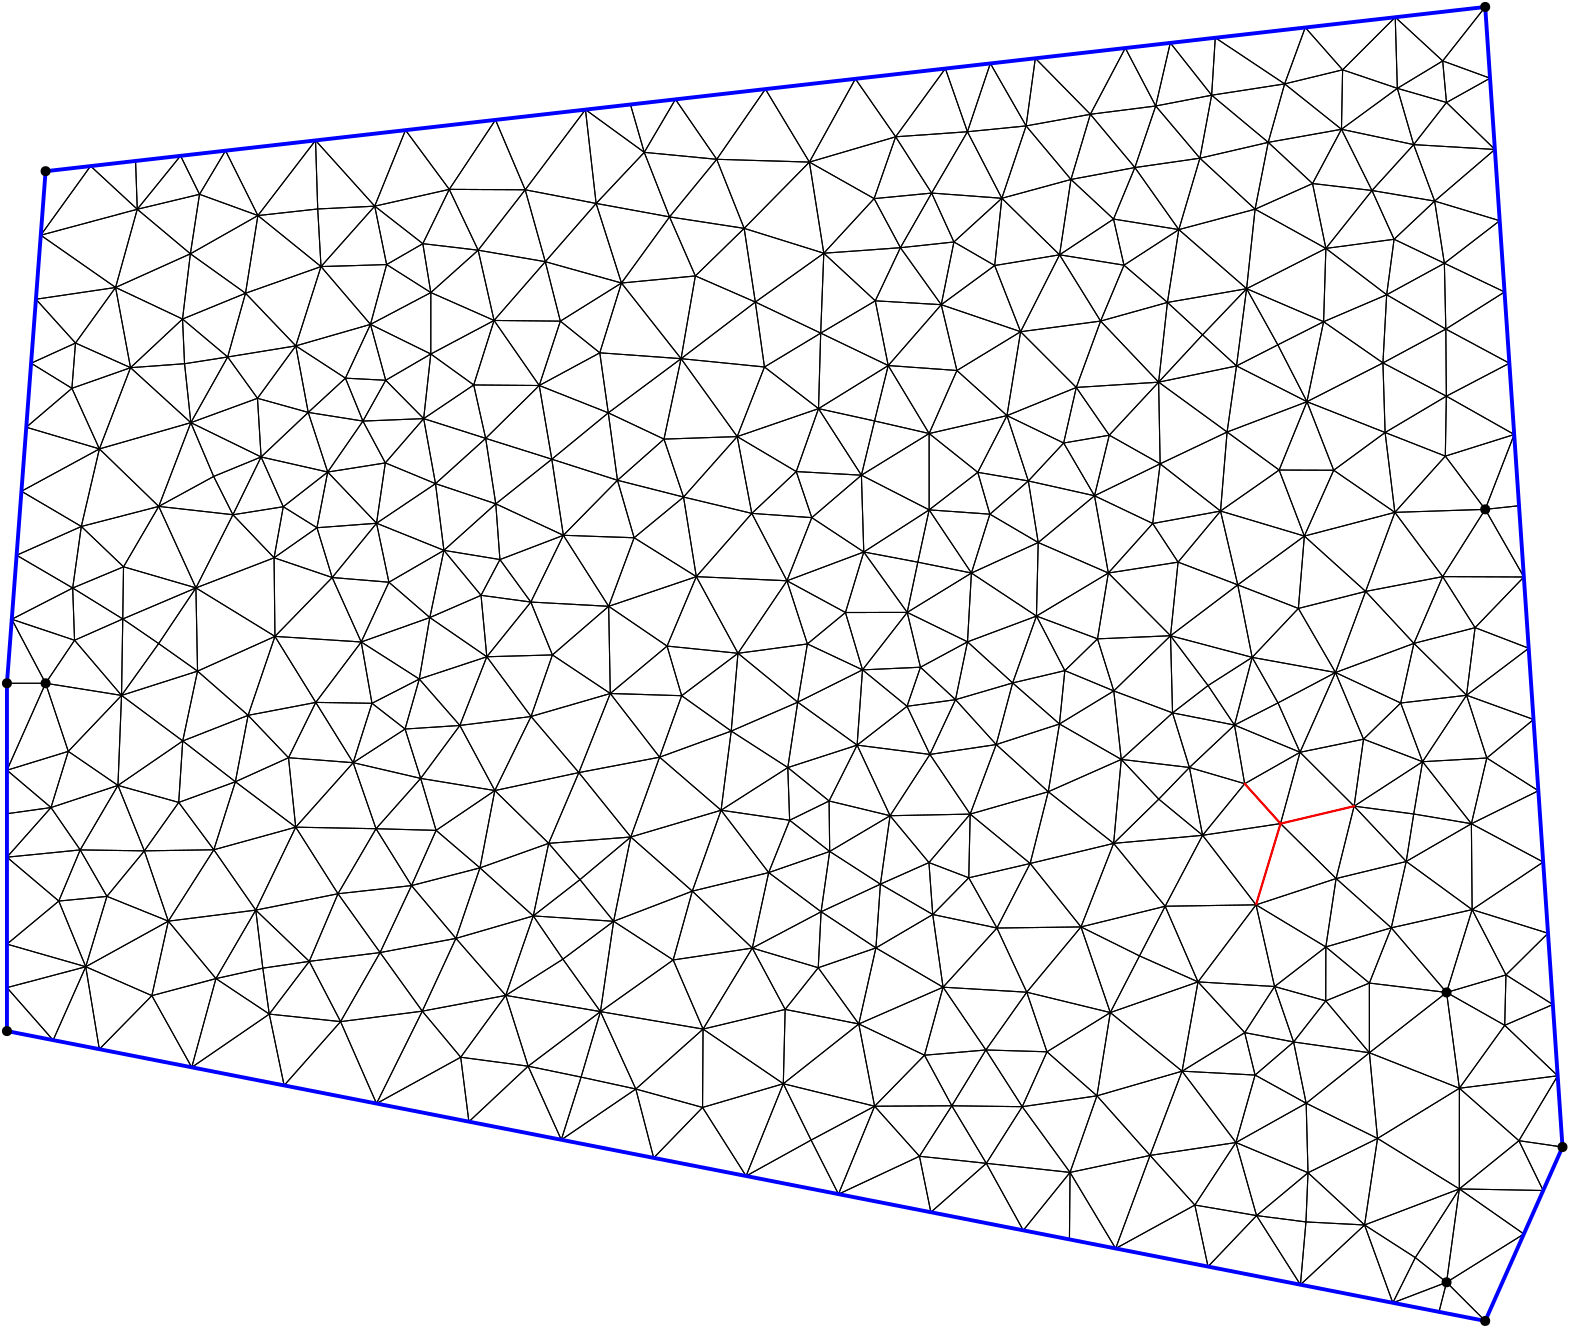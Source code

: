 <?xml version="1.0"?>
<!DOCTYPE ipe SYSTEM "ipe.dtd">
<ipe version="70218" creator="Ipe 7.2.29">
<info created="D:20221020151441" modified="D:20250525150136"/>
<ipestyle name="basic">
<symbol name="mark/disk(sx)" transformations="translations">
<path fill="sym-stroke">
0.6 0 0 0.6 0 0 e
</path>
</symbol>
<anglesize name="22.5 deg" value="22.5"/>
<anglesize name="30 deg" value="30"/>
<anglesize name="45 deg" value="45"/>
<anglesize name="60 deg" value="60"/>
<anglesize name="90 deg" value="90"/>
<arrowsize name="large" value="10"/>
<arrowsize name="small" value="5"/>
<arrowsize name="tiny" value="3"/>
<color name="blue" value="0 0 1"/>
<color name="gray" value="0.745"/>
<color name="green" value="0 1 0"/>
<color name="pink" value="1 0.753 0.796"/>
<color name="red" value="1 0 0"/>
<gridsize name="16 pts (~6 mm)" value="16"/>
<gridsize name="32 pts (~12 mm)" value="32"/>
<gridsize name="4 pts" value="4"/>
<gridsize name="8 pts (~3 mm)" value="8"/>
<opacity name="10%" value="0.1"/>
<opacity name="25%" value="0.25"/>
<opacity name="50%" value="0.5"/>
<opacity name="75%" value="0.75"/>
<pen name="fat" value="1.4"/>
<pen name="heavier" value="0.8"/>
<pen name="ultrafat" value="2"/>
<symbolsize name="large" value="5"/>
<symbolsize name="small" value="2"/>
<symbolsize name="tiny" value="1.1"/>
<textsize name="huge" value="\huge"/>
<textsize name="large" value="\large"/>
<textsize name="small" value="\small"/>
<textsize name="tiny" value="	iny"/>
<tiling name="falling" angle="-60" step="4" width="1"/>
<tiling name="rising" angle="30" step="4" width="1"/>
</ipestyle>
<page>
<layer name="hull"/>
<layer name="constraints"/>
<layer name="triangulation"/>
<layer name="obtuse"/>
<layer name="blub"/>
<layer name="problems"/>
<view layers="hull constraints triangulation obtuse blub problems" active="problems"/>
<path layer="triangulation" stroke="black">
512.139 591.836 m
534.183 604.923 l
</path>
<path stroke="black">
534.183 604.923 m
511.356 616.894 l
</path>
<path stroke="black">
511.356 616.894 m
512.139 591.836 l
</path>
<path stroke="black">
548.174 272 m
534.261 285.913 l
</path>
<path stroke="black">
534.261 285.913 m
531.543 275.261 l
</path>
<path stroke="black">
531.543 275.261 m
548.174 272 l
</path>
<path stroke="black">
534.261 285.913 m
548.174 272 l
</path>
<path stroke="black">
548.174 272 m
562.087 303.304 l
</path>
<path stroke="black">
562.087 303.304 m
534.261 285.913 l
</path>
<path stroke="black">
538.854 319.528 m
504.746 306.548 l
</path>
<path stroke="black">
504.746 306.548 m
523.015 294.796 l
</path>
<path stroke="black">
523.015 294.796 m
538.854 319.528 l
</path>
<path stroke="black">
383.13 390.347 m
353.001 392.15 l
</path>
<path stroke="black">
353.001 392.15 m
368.405 369.557 l
</path>
<path stroke="black">
368.405 369.557 m
383.13 390.347 l
</path>
<path stroke="black">
328.357 349.302 m
356.156 349.462 l
</path>
<path stroke="black">
356.156 349.462 m
346.319 367.664 l
</path>
<path stroke="black">
346.319 367.664 m
328.357 349.302 l
</path>
<path stroke="black">
229.666 383.36 m
234.403 415.876 l
</path>
<path stroke="black">
234.403 415.876 m
216.141 402.249 l
</path>
<path stroke="black">
216.141 402.249 m
229.666 383.36 l
</path>
<path stroke="black">
500.976 457.317 m
474.494 451.046 l
</path>
<path stroke="black">
474.494 451.046 m
494.501 431.272 l
</path>
<path stroke="black">
494.501 431.272 m
500.976 457.317 l
</path>
<path stroke="black">
415.13 298.087 m
448.391 291.565 l
</path>
<path stroke="black">
448.391 291.565 m
443.648 313.725 l
</path>
<path stroke="black">
443.648 313.725 m
415.13 298.087 l
</path>
<path stroke="black">
432.959 421.296 m
402.658 413.851 l
</path>
<path stroke="black">
402.658 413.851 m
423.72 403.411 l
</path>
<path stroke="black">
423.72 403.411 m
432.959 421.296 l
</path>
<path stroke="black">
504.746 306.548 m
514.913 278.522 l
</path>
<path stroke="black">
514.913 278.522 m
523.015 294.796 l
</path>
<path stroke="black">
523.015 294.796 m
504.746 306.548 l
</path>
<path stroke="black">
534.261 390.261 m
514.364 413.527 l
</path>
<path stroke="black">
514.364 413.527 m
506.471 393.637 l
</path>
<path stroke="black">
506.471 393.637 m
534.261 390.261 l
</path>
<path stroke="black">
435.617 490.901 m
457.917 486.513 l
</path>
<path stroke="black">
457.917 486.513 m
448.392 500.742 l
</path>
<path stroke="black">
448.392 500.742 m
435.617 490.901 l
</path>
<path stroke="black">
534.261 285.913 m
514.913 278.522 l
</path>
<path stroke="black">
514.913 278.522 m
531.543 275.261 l
</path>
<path stroke="black">
531.543 275.261 m
534.261 285.913 l
</path>
<path stroke="black">
558.609 591.13 m
548.174 564.174 l
</path>
<path stroke="black">
548.174 564.174 m
560.348 565.478 l
</path>
<path stroke="black">
560.348 565.478 m
558.609 591.13 l
</path>
<path stroke="black">
548.174 564.174 m
562.087 539.826 l
</path>
<path stroke="black">
562.087 539.826 m
560.348 565.478 l
</path>
<path stroke="black">
560.348 565.478 m
548.174 564.174 l
</path>
<path stroke="black">
446.436 446.839 m
461.578 465.408 l
</path>
<path stroke="black">
461.578 465.408 m
441.686 471.242 l
</path>
<path stroke="black">
441.686 471.242 m
446.436 446.839 l
</path>
<path stroke="black">
297.108 471.223 m
300.679 494.752 l
</path>
<path stroke="black">
300.679 494.752 m
276.737 484.359 l
</path>
<path stroke="black">
276.737 484.359 m
297.108 471.223 l
</path>
<path stroke="black">
532.864 539.963 m
515.651 563.092 l
</path>
<path stroke="black">
515.651 563.092 m
505.119 534.635 l
</path>
<path stroke="black">
505.119 534.635 m
532.864 539.963 l
</path>
<path stroke="black">
434.889 518.68 m
412.504 541.257 l
</path>
<path stroke="black">
412.504 541.257 m
408.6 517.561 l
</path>
<path stroke="black">
408.6 517.561 m
434.889 518.68 l
</path>
<path stroke="black">
333.261 615.945 m
352.348 637.853 l
</path>
<path stroke="black">
352.348 637.853 m
328.604 639.247 l
</path>
<path stroke="black">
328.604 639.247 m
333.261 615.945 l
</path>
<path stroke="black">
207.63 608.757 m
229.423 620.527 l
</path>
<path stroke="black">
229.423 620.527 m
215.224 631.93 l
</path>
<path stroke="black">
215.224 631.93 m
207.63 608.757 l
</path>
<path stroke="black">
362.757 454.464 m
390.875 462.526 l
</path>
<path stroke="black">
390.875 462.526 m
372.125 479.506 l
</path>
<path stroke="black">
372.125 479.506 m
362.757 454.464 l
</path>
<path stroke="black">
205.474 417.812 m
211.025 443.944 l
</path>
<path stroke="black">
211.025 443.944 m
186.282 435.109 l
</path>
<path stroke="black">
186.282 435.109 m
205.474 417.812 l
</path>
<path stroke="black">
42.3691 441.577 m
34.6611 423.163 l
</path>
<path stroke="black">
34.6611 423.163 m
51.9914 424.845 l
</path>
<path stroke="black">
51.9914 424.845 m
42.3691 441.577 l
</path>
<path stroke="black">
186.672 533.221 m
204.599 530.8 l
</path>
<path stroke="black">
204.599 530.8 m
193.472 546.1 l
</path>
<path stroke="black">
193.472 546.1 m
186.672 533.221 l
</path>
<path stroke="black">
55.1098 644.06 m
60.487 615.178 l
</path>
<path stroke="black">
60.487 615.178 m
79.209 632.69 l
</path>
<path stroke="black">
79.209 632.69 m
55.1098 644.06 l
</path>
<path stroke="black">
127.179 494.679 m
102.821 490.024 l
</path>
<path stroke="black">
102.821 490.024 m
117.361 474.76 l
</path>
<path stroke="black">
117.361 474.76 m
127.179 494.679 l
</path>
<path stroke="black">
512.139 591.836 m
484.005 602.93 l
</path>
<path stroke="black">
484.005 602.93 m
493.627 578.254 l
</path>
<path stroke="black">
493.627 578.254 m
512.139 591.836 l
</path>
<path stroke="black">
555.13 642.435 m
533.992 629.072 l
</path>
<path stroke="black">
533.992 629.072 m
556.87 616.783 l
</path>
<path stroke="black">
556.87 616.783 m
555.13 642.435 l
</path>
<path stroke="black">
195.564 389.192 m
229.666 383.36 l
</path>
<path stroke="black">
229.666 383.36 m
216.141 402.249 l
</path>
<path stroke="black">
216.141 402.249 m
195.564 389.192 l
</path>
<path stroke="black">
340.089 527.079 m
363.209 541.249 l
</path>
<path stroke="black">
363.209 541.249 m
343.92 545.157 l
</path>
<path stroke="black">
343.92 545.157 m
340.089 527.079 l
</path>
<path stroke="black">
202.567 679.217 m
209.8 653.331 l
</path>
<path stroke="black">
209.8 653.331 m
228.103 674.299 l
</path>
<path stroke="black">
228.103 674.299 m
202.567 679.217 l
</path>
<path stroke="black">
457.917 486.513 m
481.508 476.724 l
</path>
<path stroke="black">
481.508 476.724 m
473.576 494.502 l
</path>
<path stroke="black">
473.576 494.502 m
457.917 486.513 l
</path>
<path stroke="black">
383.13 390.347 m
368.405 369.557 l
</path>
<path stroke="black">
368.405 369.557 m
390.408 368.896 l
</path>
<path stroke="black">
390.408 368.896 m
383.13 390.347 l
</path>
<path stroke="black">
380.917 628.128 m
352.348 637.853 l
</path>
<path stroke="black">
352.348 637.853 m
357.989 614.163 l
</path>
<path stroke="black">
357.989 614.163 m
380.917 628.128 l
</path>
<path stroke="black">
323.605 576.473 m
324.46 548.833 l
</path>
<path stroke="black">
324.46 548.833 m
347.992 563.989 l
</path>
<path stroke="black">
347.992 563.989 m
323.605 576.473 l
</path>
<path stroke="black">
240.582 446.224 m
234.403 415.876 l
</path>
<path stroke="black">
234.403 415.876 m
262.728 426.733 l
</path>
<path stroke="black">
262.728 426.733 m
240.582 446.224 l
</path>
<path stroke="black">
300.679 494.752 m
324 506.395 l
</path>
<path stroke="black">
324 506.395 m
304.156 515.726 l
</path>
<path stroke="black">
304.156 515.726 m
300.679 494.752 l
</path>
<path stroke="black">
490.798 406.642 m
465.663 421.803 l
</path>
<path stroke="black">
465.663 421.803 m
472.343 392.385 l
</path>
<path stroke="black">
472.343 392.385 m
490.798 406.642 l
</path>
<path stroke="black">
143.537 516.424 m
153.509 537.945 l
</path>
<path stroke="black">
153.509 537.945 m
133.089 539.631 l
</path>
<path stroke="black">
133.089 539.631 m
143.537 516.424 l
</path>
<path stroke="black">
211.025 443.944 m
205.474 417.812 l
</path>
<path stroke="black">
205.474 417.812 m
222.285 430.885 l
</path>
<path stroke="black">
222.285 430.885 m
211.025 443.944 l
</path>
<path stroke="black">
168.584 620.1 m
166.02 596.84 l
</path>
<path stroke="black">
166.02 596.84 m
184.034 608.962 l
</path>
<path stroke="black">
184.034 608.962 m
168.584 620.1 l
</path>
<path stroke="black">
202.567 679.217 m
191.87 704.391 l
</path>
<path stroke="black">
191.87 704.391 m
175.241 679.373 l
</path>
<path stroke="black">
175.241 679.373 m
202.567 679.217 l
</path>
<path stroke="black">
449.691 713.267 m
429.552 709.389 l
</path>
<path stroke="black">
429.552 709.389 m
445.465 690.594 l
</path>
<path stroke="black">
445.465 690.594 m
449.691 713.267 l
</path>
<path stroke="black">
384.358 436.694 m
362.26 431.537 l
</path>
<path stroke="black">
362.26 431.537 m
372.394 413.452 l
</path>
<path stroke="black">
372.394 413.452 m
384.358 436.694 l
</path>
<path stroke="black">
297.108 471.223 m
322.06 479.297 l
</path>
<path stroke="black">
322.06 479.297 m
300.679 494.752 l
</path>
<path stroke="black">
300.679 494.752 m
297.108 471.223 l
</path>
<path stroke="black">
166.02 596.84 m
188.339 589.727 l
</path>
<path stroke="black">
188.339 589.727 m
184.034 608.962 l
</path>
<path stroke="black">
184.034 608.962 m
166.02 596.84 l
</path>
<path stroke="black">
60.487 615.178 m
40.68 624.052 l
</path>
<path stroke="black">
40.68 624.052 m
39.3873 607.754 l
</path>
<path stroke="black">
39.3873 607.754 m
60.487 615.178 l
</path>
<path stroke="black">
258.681 618.419 m
237.228 645.656 l
</path>
<path stroke="black">
237.228 645.656 m
229.423 620.527 l
</path>
<path stroke="black">
229.423 620.527 m
258.681 618.419 l
</path>
<path stroke="black">
429.552 709.389 m
422.053 687.232 l
</path>
<path stroke="black">
422.053 687.232 m
445.465 690.594 l
</path>
<path stroke="black">
445.465 690.594 m
429.552 709.389 l
</path>
<path stroke="black">
262.728 426.733 m
234.403 415.876 l
</path>
<path stroke="black">
234.403 415.876 m
255.844 401.957 l
</path>
<path stroke="black">
255.844 401.957 m
262.728 426.733 l
</path>
<path stroke="black">
49.2838 585.936 m
70.6506 565.236 l
</path>
<path stroke="black">
70.6506 565.236 m
82.1991 595.388 l
</path>
<path stroke="black">
82.1991 595.388 m
49.2838 585.936 l
</path>
<path stroke="black">
337.649 658.376 m
348.887 678.035 l
</path>
<path stroke="black">
348.887 678.035 m
328.184 676.045 l
</path>
<path stroke="black">
328.184 676.045 m
337.649 658.376 l
</path>
<path stroke="black">
55.9637 464.793 m
42.3691 441.577 l
</path>
<path stroke="black">
42.3691 441.577 m
65.4603 441.234 l
</path>
<path stroke="black">
65.4603 441.234 m
55.9637 464.793 l
</path>
<path stroke="black">
98.2304 466.11 m
79.2821 480.794 l
</path>
<path stroke="black">
79.2821 480.794 m
77.8331 458.67 l
</path>
<path stroke="black">
77.8331 458.67 m
98.2304 466.11 l
</path>
<path stroke="black">
153.509 537.945 m
168.236 525.226 l
</path>
<path stroke="black">
168.236 525.226 m
173.309 549.413 l
</path>
<path stroke="black">
173.309 549.413 m
153.509 537.945 l
</path>
<path stroke="black">
193.472 546.1 m
191.979 566.162 l
</path>
<path stroke="black">
191.979 566.162 m
173.309 549.413 l
</path>
<path stroke="black">
173.309 549.413 m
193.472 546.1 l
</path>
<path stroke="black">
512.139 591.836 m
515.651 563.092 l
</path>
<path stroke="black">
515.651 563.092 m
533.815 583.334 l
</path>
<path stroke="black">
533.815 583.334 m
512.139 591.836 l
</path>
<path stroke="black">
473.989 578.331 m
483.069 554.553 l
</path>
<path stroke="black">
483.069 554.553 m
493.627 578.254 l
</path>
<path stroke="black">
493.627 578.254 m
473.989 578.331 l
</path>
<path stroke="black">
278.891 590.37 m
258.681 618.419 l
</path>
<path stroke="black">
258.681 618.419 m
252.536 589.462 l
</path>
<path stroke="black">
252.536 589.462 m
278.891 590.37 l
</path>
<path stroke="black">
323.605 576.473 m
308.164 600.438 l
</path>
<path stroke="black">
308.164 600.438 m
300.148 577.775 l
</path>
<path stroke="black">
300.148 577.775 m
323.605 576.473 l
</path>
<path stroke="black">
207.63 608.757 m
188.339 589.727 l
</path>
<path stroke="black">
188.339 589.727 m
212.149 582.229 l
</path>
<path stroke="black">
212.149 582.229 m
207.63 608.757 l
</path>
<path stroke="black">
433.773 638.671 m
462.279 643.615 l
</path>
<path stroke="black">
462.279 643.615 m
437.878 664.889 l
</path>
<path stroke="black">
437.878 664.889 m
433.773 638.671 l
</path>
<path stroke="black">
462.279 643.615 m
465.329 672.237 l
</path>
<path stroke="black">
465.329 672.237 m
437.878 664.889 l
</path>
<path stroke="black">
437.878 664.889 m
462.279 643.615 l
</path>
<path stroke="black">
16 454.609 m
16 438.957 l
</path>
<path stroke="black">
16 438.957 m
31.8575 456.832 l
</path>
<path stroke="black">
31.8575 456.832 m
16 454.609 l
</path>
<path stroke="black">
533.992 629.072 m
555.13 642.435 l
</path>
<path stroke="black">
555.13 642.435 m
533.473 652.76 l
</path>
<path stroke="black">
533.473 652.76 m
533.992 629.072 l
</path>
<path stroke="black">
216.315 554.835 m
191.979 566.162 l
</path>
<path stroke="black">
191.979 566.162 m
193.472 546.1 l
</path>
<path stroke="black">
193.472 546.1 m
216.315 554.835 l
</path>
<path stroke="black">
188.339 589.727 m
191.979 566.162 l
</path>
<path stroke="black">
191.979 566.162 m
212.149 582.229 l
</path>
<path stroke="black">
212.149 582.229 m
188.339 589.727 l
</path>
<path stroke="black">
576 334.609 m
574.261 360.261 l
</path>
<path stroke="black">
574.261 360.261 m
560.308 336.892 l
</path>
<path stroke="black">
560.308 336.892 m
576 334.609 l
</path>
<path stroke="black">
538.881 355.774 m
574.261 360.261 l
</path>
<path stroke="black">
574.261 360.261 m
555.196 378.432 l
</path>
<path stroke="black">
555.196 378.432 m
538.881 355.774 l
</path>
<path stroke="black">
266.599 377.066 m
284.328 406.238 l
</path>
<path stroke="black">
284.328 406.238 m
255.844 401.957 l
</path>
<path stroke="black">
255.844 401.957 m
266.599 377.066 l
</path>
<path stroke="black">
328.825 406.294 m
308.067 399.16 l
</path>
<path stroke="black">
308.067 399.16 m
322.666 378.911 l
</path>
<path stroke="black">
322.666 378.911 m
328.825 406.294 l
</path>
<path stroke="black">
465.663 421.803 m
444.782 394.063 l
</path>
<path stroke="black">
444.782 394.063 m
472.343 392.385 l
</path>
<path stroke="black">
472.343 392.385 m
465.663 421.803 l
</path>
<path stroke="black">
57.6902 524.714 m
57.9691 543.493 l
</path>
<path stroke="black">
57.9691 543.493 m
39.6647 535.86 l
</path>
<path stroke="black">
39.6647 535.86 m
57.6902 524.714 l
</path>
<path stroke="black">
79.2821 480.794 m
55.9637 464.793 l
</path>
<path stroke="black">
55.9637 464.793 m
77.8331 458.67 l
</path>
<path stroke="black">
77.8331 458.67 m
79.2821 480.794 l
</path>
<path stroke="black">
186.282 435.109 m
161.637 428.732 l
</path>
<path stroke="black">
161.637 428.732 m
177.629 409.729 l
</path>
<path stroke="black">
177.629 409.729 m
186.282 435.109 l
</path>
<path stroke="black">
515.371 661.408 m
490.815 658.117 l
</path>
<path stroke="black">
490.815 658.117 m
512.702 641.433 l
</path>
<path stroke="black">
512.702 641.433 m
515.371 661.408 l
</path>
<path stroke="black">
465.329 672.237 m
462.279 643.615 l
</path>
<path stroke="black">
462.279 643.615 m
490.815 658.117 l
</path>
<path stroke="black">
490.815 658.117 m
465.329 672.237 l
</path>
<path stroke="black">
514.364 413.527 m
490.798 406.642 l
</path>
<path stroke="black">
490.798 406.642 m
506.471 393.637 l
</path>
<path stroke="black">
506.471 393.637 m
514.364 413.527 l
</path>
<path stroke="black">
569.043 437.217 m
567.304 462.87 l
</path>
<path stroke="black">
567.304 462.87 m
543.198 451.002 l
</path>
<path stroke="black">
543.198 451.002 m
569.043 437.217 l
</path>
<path stroke="black">
464.277 510.89 m
457.917 486.513 l
</path>
<path stroke="black">
457.917 486.513 m
473.576 494.502 l
</path>
<path stroke="black">
473.576 494.502 m
464.277 510.89 l
</path>
<path stroke="black">
543.198 451.002 m
525.621 473.328 l
</path>
<path stroke="black">
525.621 473.328 m
522.442 454.497 l
</path>
<path stroke="black">
522.442 454.497 m
543.198 451.002 l
</path>
<path stroke="black">
414.459 498.81 m
396.837 506.118 l
</path>
<path stroke="black">
396.837 506.118 m
394.905 486.912 l
</path>
<path stroke="black">
394.905 486.912 m
414.459 498.81 l
</path>
<path stroke="black">
380.917 628.128 m
400.962 608.062 l
</path>
<path stroke="black">
400.962 608.062 m
409.717 631.961 l
</path>
<path stroke="black">
409.717 631.961 m
380.917 628.128 l
</path>
<path stroke="black">
90.4796 441.627 m
74.0992 415.928 l
</path>
<path stroke="black">
74.0992 415.928 m
105.57 419.908 l
</path>
<path stroke="black">
105.57 419.908 m
90.4796 441.627 l
</path>
<path stroke="black">
368.405 369.557 m
353.001 392.15 l
</path>
<path stroke="black">
353.001 392.15 m
346.319 367.664 l
</path>
<path stroke="black">
346.319 367.664 m
368.405 369.557 l
</path>
<path stroke="black">
349.286 418.318 m
362.26 431.537 l
</path>
<path stroke="black">
362.26 431.537 m
347.913 437.016 l
</path>
<path stroke="black">
347.913 437.016 m
349.286 418.318 l
</path>
<path stroke="black">
233.2 497.883 m
250.95 474.958 l
</path>
<path stroke="black">
250.95 474.958 m
258.898 497.088 l
</path>
<path stroke="black">
258.898 497.088 m
233.2 497.883 l
</path>
<path stroke="black">
240.582 446.224 m
250.95 474.958 l
</path>
<path stroke="black">
250.95 474.958 m
221.887 469.418 l
</path>
<path stroke="black">
221.887 469.418 m
240.582 446.224 l
</path>
<path stroke="black">
161.637 428.732 m
135.178 425.795 l
</path>
<path stroke="black">
135.178 425.795 m
150.333 404.629 l
</path>
<path stroke="black">
150.333 404.629 m
161.637 428.732 l
</path>
<path stroke="black">
135.178 425.795 m
124.842 401.462 l
</path>
<path stroke="black">
124.842 401.462 m
150.333 404.629 l
</path>
<path stroke="black">
150.333 404.629 m
135.178 425.795 l
</path>
<path stroke="black">
396.837 506.118 m
386.623 525.756 l
</path>
<path stroke="black">
386.623 525.756 m
378.05 501.692 l
</path>
<path stroke="black">
378.05 501.692 m
396.837 506.118 l
</path>
<path stroke="black">
461.578 465.408 m
457.917 486.513 l
</path>
<path stroke="black">
457.917 486.513 m
441.686 471.242 l
</path>
<path stroke="black">
441.686 471.242 m
461.578 465.408 l
</path>
<path stroke="black">
511.356 616.894 m
533.992 629.072 l
</path>
<path stroke="black">
533.992 629.072 m
512.702 641.433 l
</path>
<path stroke="black">
512.702 641.433 m
511.356 616.894 l
</path>
<path stroke="black">
490.815 658.117 m
489.998 631.723 l
</path>
<path stroke="black">
489.998 631.723 m
512.702 641.433 l
</path>
<path stroke="black">
512.702 641.433 m
490.815 658.117 l
</path>
<path stroke="black">
365.495 577.506 m
347.992 563.989 l
</path>
<path stroke="black">
347.992 563.989 m
369.856 562.434 l
</path>
<path stroke="black">
369.856 562.434 m
365.495 577.506 l
</path>
<path stroke="black">
324.46 548.833 m
340.089 527.079 l
</path>
<path stroke="black">
340.089 527.079 m
343.92 545.157 l
</path>
<path stroke="black">
343.92 545.157 m
324.46 548.833 l
</path>
<path stroke="black">
281.396 665.33 m
304.884 689.191 l
</path>
<path stroke="black">
304.884 689.191 m
271.514 690.192 l
</path>
<path stroke="black">
271.514 690.192 m
281.396 665.33 l
</path>
<path stroke="black">
321.435 719.174 m
289.043 715.478 l
</path>
<path stroke="black">
289.043 715.478 m
304.884 689.191 l
</path>
<path stroke="black">
304.884 689.191 m
321.435 719.174 l
</path>
<path stroke="black">
209.8 653.331 m
202.567 679.217 l
</path>
<path stroke="black">
202.567 679.217 m
185.639 657.469 l
</path>
<path stroke="black">
185.639 657.469 m
209.8 653.331 l
</path>
<path stroke="black">
191.364 632.18 m
207.63 608.757 l
</path>
<path stroke="black">
207.63 608.757 m
215.224 631.93 l
</path>
<path stroke="black">
215.224 631.93 m
191.364 632.18 l
</path>
<path stroke="black">
444.782 394.063 m
413.206 383.017 l
</path>
<path stroke="black">
413.206 383.017 m
439.048 361.919 l
</path>
<path stroke="black">
439.048 361.919 m
444.782 394.063 l
</path>
<path stroke="black">
427.524 331.597 m
415.13 298.087 l
</path>
<path stroke="black">
415.13 298.087 m
443.648 313.725 l
</path>
<path stroke="black">
443.648 313.725 m
427.524 331.597 l
</path>
<path stroke="black">
525.621 473.328 m
541.453 497.254 l
</path>
<path stroke="black">
541.453 497.254 m
517.749 494.456 l
</path>
<path stroke="black">
517.749 494.456 m
525.621 473.328 l
</path>
<path stroke="black">
412.504 541.257 m
437.605 545.178 l
</path>
<path stroke="black">
437.605 545.178 m
428.47 559.085 l
</path>
<path stroke="black">
428.47 559.085 m
412.504 541.257 l
</path>
<path stroke="black">
434.889 518.68 m
435.617 490.901 l
</path>
<path stroke="black">
435.617 490.901 m
448.392 500.742 l
</path>
<path stroke="black">
448.392 500.742 m
434.889 518.68 l
</path>
<path stroke="black">
328.357 349.302 m
295.492 357.405 l
</path>
<path stroke="black">
295.492 357.405 m
305.49 337.114 l
</path>
<path stroke="black">
305.49 337.114 m
328.357 349.302 l
</path>
<path stroke="black">
284.151 562.723 m
264.176 539.954 l
</path>
<path stroke="black">
264.176 539.954 m
296.803 538.462 l
</path>
<path stroke="black">
296.803 538.462 m
284.151 562.723 l
</path>
<path stroke="black">
258.681 618.419 m
278.891 590.37 l
</path>
<path stroke="black">
278.891 590.37 m
288.704 615.422 l
</path>
<path stroke="black">
288.704 615.422 m
258.681 618.419 l
</path>
<path stroke="black">
324.46 548.833 m
323.605 576.473 l
</path>
<path stroke="black">
323.605 576.473 m
305.746 561.193 l
</path>
<path stroke="black">
305.746 561.193 m
324.46 548.833 l
</path>
<path stroke="black">
352.348 637.853 m
337.649 658.376 l
</path>
<path stroke="black">
337.649 658.376 m
328.604 639.247 l
</path>
<path stroke="black">
328.604 639.247 m
352.348 637.853 l
</path>
<path stroke="black">
534.261 390.261 m
543.467 420.078 l
</path>
<path stroke="black">
543.467 420.078 m
514.364 413.527 l
</path>
<path stroke="black">
514.364 413.527 m
534.261 390.261 l
</path>
<path stroke="black">
479.192 372.429 m
506.479 368.55 l
</path>
<path stroke="black">
506.479 368.55 m
490.763 387.234 l
</path>
<path stroke="black">
490.763 387.234 m
479.192 372.429 l
</path>
<path stroke="black">
402.658 413.851 m
432.959 421.296 l
</path>
<path stroke="black">
432.959 421.296 m
414.408 443.93 l
</path>
<path stroke="black">
414.408 443.93 m
402.658 413.851 l
</path>
<path stroke="black">
402.658 413.851 m
384.358 436.694 l
</path>
<path stroke="black">
384.358 436.694 m
372.394 413.452 l
</path>
<path stroke="black">
372.394 413.452 m
402.658 413.851 l
</path>
<path stroke="black">
57.2536 497.195 m
84.6173 505.937 l
</path>
<path stroke="black">
84.6173 505.937 m
70.6115 515.856 l
</path>
<path stroke="black">
70.6115 515.856 m
57.2536 497.195 l
</path>
<path stroke="black">
119.959 449.763 m
98.2304 466.11 l
</path>
<path stroke="black">
98.2304 466.11 m
90.4796 441.627 l
</path>
<path stroke="black">
90.4796 441.627 m
119.959 449.763 l
</path>
<path stroke="black">
135.178 425.795 m
161.637 428.732 l
</path>
<path stroke="black">
161.637 428.732 m
148.867 449.204 l
</path>
<path stroke="black">
148.867 449.204 m
135.178 425.795 l
</path>
<path stroke="black">
79.2821 480.794 m
98.2304 466.11 l
</path>
<path stroke="black">
98.2304 466.11 m
102.821 490.024 l
</path>
<path stroke="black">
102.821 490.024 m
79.2821 480.794 l
</path>
<path stroke="black">
16 438.957 m
42.3691 441.577 l
</path>
<path stroke="black">
42.3691 441.577 m
31.8575 456.832 l
</path>
<path stroke="black">
31.8575 456.832 m
16 438.957 l
</path>
<path stroke="black">
328.825 406.294 m
353.001 392.15 l
</path>
<path stroke="black">
353.001 392.15 m
349.286 418.318 l
</path>
<path stroke="black">
349.286 418.318 m
328.825 406.294 l
</path>
<path stroke="black">
333.924 453.886 m
330.451 429.255 l
</path>
<path stroke="black">
330.451 429.255 m
347.913 437.016 l
</path>
<path stroke="black">
347.913 437.016 m
333.924 453.886 l
</path>
<path stroke="black">
82.0366 656.178 m
55.1098 644.06 l
</path>
<path stroke="black">
55.1098 644.06 m
79.209 632.69 l
</path>
<path stroke="black">
79.209 632.69 m
82.0366 656.178 l
</path>
<path stroke="black">
258.898 497.088 m
250.95 474.958 l
</path>
<path stroke="black">
250.95 474.958 m
276.737 484.359 l
</path>
<path stroke="black">
276.737 484.359 m
258.898 497.088 l
</path>
<path stroke="black">
205.474 417.812 m
234.403 415.876 l
</path>
<path stroke="black">
234.403 415.876 m
222.285 430.885 l
</path>
<path stroke="black">
222.285 430.885 m
205.474 417.812 l
</path>
<path stroke="black">
312.187 441.023 m
333.924 453.886 l
</path>
<path stroke="black">
333.924 453.886 m
311.972 459.192 l
</path>
<path stroke="black">
311.972 459.192 m
312.187 441.023 l
</path>
<path stroke="black">
414.408 443.93 m
390.875 462.526 l
</path>
<path stroke="black">
390.875 462.526 m
384.358 436.694 l
</path>
<path stroke="black">
384.358 436.694 m
414.408 443.93 l
</path>
<path stroke="black">
323.605 576.473 m
300.148 577.775 l
</path>
<path stroke="black">
300.148 577.775 m
305.746 561.193 l
</path>
<path stroke="black">
305.746 561.193 m
323.605 576.473 l
</path>
<path stroke="black">
279.172 512.363 m
264.176 539.954 l
</path>
<path stroke="black">
264.176 539.954 m
253.641 514.95 l
</path>
<path stroke="black">
253.641 514.95 m
279.172 512.363 l
</path>
<path stroke="black">
452.887 563.568 m
437.605 545.178 l
</path>
<path stroke="black">
437.605 545.178 m
459.087 536.992 l
</path>
<path stroke="black">
459.087 536.992 m
452.887 563.568 l
</path>
<path stroke="black">
473.989 578.331 m
484.005 602.93 l
</path>
<path stroke="black">
484.005 602.93 m
455.255 592.016 l
</path>
<path stroke="black">
455.255 592.016 m
473.989 578.331 l
</path>
<path stroke="black">
337.649 658.376 m
352.348 637.853 l
</path>
<path stroke="black">
352.348 637.853 m
356.912 660.434 l
</path>
<path stroke="black">
356.912 660.434 m
337.649 658.376 l
</path>
<path stroke="black">
321.435 719.174 m
304.884 689.191 l
</path>
<path stroke="black">
304.884 689.191 m
335.93 698.3 l
</path>
<path stroke="black">
335.93 698.3 m
321.435 719.174 l
</path>
<path stroke="black">
361.772 700.117 m
348.887 678.035 l
</path>
<path stroke="black">
348.887 678.035 m
374.159 676.163 l
</path>
<path stroke="black">
374.159 676.163 m
361.772 700.117 l
</path>
<path stroke="black">
400.962 608.062 m
380.917 628.128 l
</path>
<path stroke="black">
380.917 628.128 m
376.009 597.919 l
</path>
<path stroke="black">
376.009 597.919 m
400.962 608.062 l
</path>
<path stroke="black">
352.348 637.853 m
371.58 651.959 l
</path>
<path stroke="black">
371.58 651.959 m
356.912 660.434 l
</path>
<path stroke="black">
356.912 660.434 m
352.348 637.853 l
</path>
<path stroke="black">
250.95 474.958 m
240.582 446.224 l
</path>
<path stroke="black">
240.582 446.224 m
273.088 455.86 l
</path>
<path stroke="black">
273.088 455.86 m
250.95 474.958 l
</path>
<path stroke="black">
188.75 511.11 m
204.673 489.609 l
</path>
<path stroke="black">
204.673 489.609 m
212.364 511.769 l
</path>
<path stroke="black">
212.364 511.769 m
188.75 511.11 l
</path>
<path stroke="black">
300.148 577.775 m
284.151 562.723 l
</path>
<path stroke="black">
284.151 562.723 m
305.746 561.193 l
</path>
<path stroke="black">
305.746 561.193 m
300.148 577.775 l
</path>
<path stroke="black">
264.176 539.954 m
279.172 512.363 l
</path>
<path stroke="black">
279.172 512.363 m
296.803 538.462 l
</path>
<path stroke="black">
296.803 538.462 m
264.176 539.954 l
</path>
<path stroke="black">
549.913 719.391 m
532.863 725.609 l
</path>
<path stroke="black">
532.863 725.609 m
534.235 710.64 l
</path>
<path stroke="black">
534.235 710.64 m
549.913 719.391 l
</path>
<path stroke="black">
496.427 701.003 m
522.417 695.48 l
</path>
<path stroke="black">
522.417 695.48 m
516.541 715.736 l
</path>
<path stroke="black">
516.541 715.736 m
496.427 701.003 l
</path>
<path stroke="black">
185.639 657.469 m
165.715 659.821 l
</path>
<path stroke="black">
165.715 659.821 m
168.598 642.22 l
</path>
<path stroke="black">
168.598 642.22 m
185.639 657.469 l
</path>
<path stroke="black">
166.02 596.84 m
168.584 620.1 l
</path>
<path stroke="black">
168.584 620.1 m
152.355 610.65 l
</path>
<path stroke="black">
152.355 610.65 m
166.02 596.84 l
</path>
<path stroke="black">
112.481 518.442 m
133.089 539.631 l
</path>
<path stroke="black">
133.089 539.631 m
112.166 546.742 l
</path>
<path stroke="black">
112.166 546.742 m
112.481 518.442 l
</path>
<path stroke="black">
124.462 599.074 m
131.471 577.609 l
</path>
<path stroke="black">
131.471 577.609 m
144.155 595.952 l
</path>
<path stroke="black">
144.155 595.952 m
124.462 599.074 l
</path>
<path stroke="black">
229.423 620.527 m
237.228 645.656 l
</path>
<path stroke="black">
237.228 645.656 m
215.224 631.93 l
</path>
<path stroke="black">
215.224 631.93 m
229.423 620.527 l
</path>
<path stroke="black">
188.339 589.727 m
207.63 608.757 l
</path>
<path stroke="black">
207.63 608.757 m
184.034 608.962 l
</path>
<path stroke="black">
184.034 608.962 m
188.339 589.727 l
</path>
<path stroke="black">
353.826 722.87 m
361.772 700.117 l
</path>
<path stroke="black">
361.772 700.117 m
370.022 724.717 l
</path>
<path stroke="black">
370.022 724.717 m
353.826 722.87 l
</path>
<path stroke="black">
382.895 702.217 m
361.772 700.117 l
</path>
<path stroke="black">
361.772 700.117 m
374.159 676.163 l
</path>
<path stroke="black">
374.159 676.163 m
382.895 702.217 l
</path>
<path stroke="black">
17.7391 524.609 m
40.3387 517.05 l
</path>
<path stroke="black">
40.3387 517.05 m
39.6647 535.86 l
</path>
<path stroke="black">
39.6647 535.86 m
17.7391 524.609 l
</path>
<path stroke="black">
16 501.565 m
29.913 501.565 l
</path>
<path stroke="black">
29.913 501.565 m
17.7391 524.609 l
</path>
<path stroke="black">
17.7391 524.609 m
16 501.565 l
</path>
<path stroke="black">
413.206 383.017 m
402.658 413.851 l
</path>
<path stroke="black">
402.658 413.851 m
383.13 390.347 l
</path>
<path stroke="black">
383.13 390.347 m
413.206 383.017 l
</path>
<path stroke="black">
402.658 413.851 m
414.408 443.93 l
</path>
<path stroke="black">
414.408 443.93 m
384.358 436.694 l
</path>
<path stroke="black">
384.358 436.694 m
402.658 413.851 l
</path>
<path stroke="black">
273.088 455.86 m
290.221 433.412 l
</path>
<path stroke="black">
290.221 433.412 m
297.768 452.251 l
</path>
<path stroke="black">
297.768 452.251 m
273.088 455.86 l
</path>
<path stroke="black">
330.451 429.255 m
333.924 453.886 l
</path>
<path stroke="black">
333.924 453.886 m
312.187 441.023 l
</path>
<path stroke="black">
312.187 441.023 m
330.451 429.255 l
</path>
<path stroke="black">
211.025 443.944 m
221.887 469.418 l
</path>
<path stroke="black">
221.887 469.418 m
191.632 462.937 l
</path>
<path stroke="black">
191.632 462.937 m
211.025 443.944 l
</path>
<path stroke="black">
179.045 486.383 m
164.444 503.082 l
</path>
<path stroke="black">
164.444 503.082 m
159.327 485.098 l
</path>
<path stroke="black">
159.327 485.098 m
179.045 486.383 l
</path>
<path stroke="black">
408.6 517.561 m
396.837 506.118 l
</path>
<path stroke="black">
396.837 506.118 m
414.459 498.81 l
</path>
<path stroke="black">
414.459 498.81 m
408.6 517.561 l
</path>
<path stroke="black">
437.605 545.178 m
412.504 541.257 l
</path>
<path stroke="black">
412.504 541.257 m
434.889 518.68 l
</path>
<path stroke="black">
434.889 518.68 m
437.605 545.178 l
</path>
<path stroke="black">
515.783 741.348 m
516.541 715.736 l
</path>
<path stroke="black">
516.541 715.736 m
532.863 725.609 l
</path>
<path stroke="black">
532.863 725.609 m
515.783 741.348 l
</path>
<path stroke="black">
465.329 672.237 m
486.015 681.469 l
</path>
<path stroke="black">
486.015 681.469 m
470.064 696.297 l
</path>
<path stroke="black">
470.064 696.297 m
465.329 672.237 l
</path>
<path stroke="black">
525.621 473.328 m
543.198 451.002 l
</path>
<path stroke="black">
543.198 451.002 m
548.749 474.657 l
</path>
<path stroke="black">
548.749 474.657 m
525.621 473.328 l
</path>
<path stroke="black">
383.697 574.395 m
407.516 569.065 l
</path>
<path stroke="black">
407.516 569.065 m
396.415 588.06 l
</path>
<path stroke="black">
396.415 588.06 m
383.697 574.395 l
</path>
<path stroke="black">
407.516 569.065 m
412.836 590.875 l
</path>
<path stroke="black">
412.836 590.875 m
396.415 588.06 l
</path>
<path stroke="black">
396.415 588.06 m
407.516 569.065 l
</path>
<path stroke="black">
412.836 590.875 m
400.962 608.062 l
</path>
<path stroke="black">
400.962 608.062 m
396.415 588.06 l
</path>
<path stroke="black">
396.415 588.06 m
412.836 590.875 l
</path>
<path stroke="black">
462.279 643.615 m
433.773 638.671 l
</path>
<path stroke="black">
433.773 638.671 m
446.413 627.013 l
</path>
<path stroke="black">
446.413 627.013 m
462.279 643.615 l
</path>
<path stroke="black">
458.643 615.808 m
462.279 643.615 l
</path>
<path stroke="black">
462.279 643.615 m
446.413 627.013 l
</path>
<path stroke="black">
446.413 627.013 m
458.643 615.808 l
</path>
<path stroke="black">
462.279 643.615 m
458.643 615.808 l
</path>
<path stroke="black">
458.643 615.808 m
473.512 623.401 l
</path>
<path stroke="black">
473.512 623.401 m
462.279 643.615 l
</path>
<path stroke="black">
191.632 462.937 m
164.941 467.32 l
</path>
<path stroke="black">
164.941 467.32 m
170.497 448.611 l
</path>
<path stroke="black">
170.497 448.611 m
191.632 462.937 l
</path>
<path stroke="black">
148.867 449.204 m
164.941 467.32 l
</path>
<path stroke="black">
164.941 467.32 m
140.641 472.97 l
</path>
<path stroke="black">
140.641 472.97 m
148.867 449.204 l
</path>
<path stroke="black">
119.983 623.034 m
129.064 651.577 l
</path>
<path stroke="black">
129.064 651.577 m
101.887 641.974 l
</path>
<path stroke="black">
101.887 641.974 m
119.983 623.034 l
</path>
<path stroke="black">
82.0366 656.178 m
106.345 669.951 l
</path>
<path stroke="black">
106.345 669.951 m
85.3248 677.592 l
</path>
<path stroke="black">
85.3248 677.592 m
82.0366 656.178 l
</path>
<path stroke="black">
543.467 420.078 m
519.743 437.41 l
</path>
<path stroke="black">
519.743 437.41 m
514.364 413.527 l
</path>
<path stroke="black">
514.364 413.527 m
543.467 420.078 l
</path>
<path stroke="black">
494.273 505.443 m
481.508 476.724 l
</path>
<path stroke="black">
481.508 476.724 m
504.369 481.441 l
</path>
<path stroke="black">
504.369 481.441 m
494.273 505.443 l
</path>
<path stroke="black">
427.524 331.597 m
458.436 336.237 l
</path>
<path stroke="black">
458.436 336.237 m
439.048 361.919 l
</path>
<path stroke="black">
439.048 361.919 m
427.524 331.597 l
</path>
<path stroke="black">
504.746 306.548 m
509.412 337.709 l
</path>
<path stroke="black">
509.412 337.709 m
484.381 325.354 l
</path>
<path stroke="black">
484.381 325.354 m
504.746 306.548 l
</path>
<path stroke="black">
515.651 563.092 m
483.069 554.553 l
</path>
<path stroke="black">
483.069 554.553 m
505.119 534.635 l
</path>
<path stroke="black">
505.119 534.635 m
515.651 563.092 l
</path>
<path stroke="black">
464.277 510.89 m
494.273 505.443 l
</path>
<path stroke="black">
494.273 505.443 m
480.914 528.505 l
</path>
<path stroke="black">
480.914 528.505 m
464.277 510.89 l
</path>
<path stroke="black">
137.849 611.407 m
146.871 630.768 l
</path>
<path stroke="black">
146.871 630.768 m
119.983 623.034 l
</path>
<path stroke="black">
119.983 623.034 m
137.849 611.407 l
</path>
<path stroke="black">
137.849 611.407 m
119.983 623.034 l
</path>
<path stroke="black">
119.983 623.034 m
124.462 599.074 l
</path>
<path stroke="black">
124.462 599.074 m
137.849 611.407 l
</path>
<path stroke="black">
107.496 583.039 m
131.471 577.609 l
</path>
<path stroke="black">
131.471 577.609 m
124.462 599.074 l
</path>
<path stroke="black">
124.462 599.074 m
107.496 583.039 l
</path>
<path stroke="black">
137.849 611.407 m
124.462 599.074 l
</path>
<path stroke="black">
124.462 599.074 m
144.155 595.952 l
</path>
<path stroke="black">
144.155 595.952 m
137.849 611.407 l
</path>
<path stroke="black">
70.6506 565.236 m
42.7749 558.019 l
</path>
<path stroke="black">
42.7749 558.019 m
57.9691 543.493 l
</path>
<path stroke="black">
57.9691 543.493 m
70.6506 565.236 l
</path>
<path stroke="black">
42.7749 558.019 m
70.6506 565.236 l
</path>
<path stroke="black">
70.6506 565.236 m
49.2838 585.936 l
</path>
<path stroke="black">
49.2838 585.936 m
42.7749 558.019 l
</path>
<path stroke="black">
386.217 726.565 m
382.895 702.217 l
</path>
<path stroke="black">
382.895 702.217 m
406.034 706.405 l
</path>
<path stroke="black">
406.034 706.405 m
386.217 726.565 l
</path>
<path stroke="black">
422.053 687.232 m
406.034 706.405 l
</path>
<path stroke="black">
406.034 706.405 m
399.047 682.939 l
</path>
<path stroke="black">
399.047 682.939 m
422.053 687.232 l
</path>
<path stroke="black">
202.567 679.217 m
175.241 679.373 l
</path>
<path stroke="black">
175.241 679.373 m
185.639 657.469 l
</path>
<path stroke="black">
185.639 657.469 m
202.567 679.217 l
</path>
<path stroke="black">
224.261 708.087 m
191.87 704.391 l
</path>
<path stroke="black">
191.87 704.391 m
202.567 679.217 l
</path>
<path stroke="black">
202.567 679.217 m
224.261 708.087 l
</path>
<path stroke="black">
105.57 419.908 m
74.0992 415.928 l
</path>
<path stroke="black">
74.0992 415.928 m
91.2344 395.251 l
</path>
<path stroke="black">
91.2344 395.251 m
105.57 419.908 l
</path>
<path stroke="black">
49.2609 369.826 m
44.3661 399.519 l
</path>
<path stroke="black">
44.3661 399.519 m
32.6304 373.087 l
</path>
<path stroke="black">
32.6304 373.087 m
49.2609 369.826 l
</path>
<path stroke="black">
74.0992 415.928 m
65.4603 441.234 l
</path>
<path stroke="black">
65.4603 441.234 m
51.9914 424.845 l
</path>
<path stroke="black">
51.9914 424.845 m
74.0992 415.928 l
</path>
<path stroke="black">
522.51 515.929 m
532.864 539.963 l
</path>
<path stroke="black">
532.864 539.963 m
505.119 534.635 l
</path>
<path stroke="black">
505.119 534.635 m
522.51 515.929 l
</path>
<path stroke="black">
548.174 564.174 m
515.651 563.092 l
</path>
<path stroke="black">
515.651 563.092 m
532.864 539.963 l
</path>
<path stroke="black">
532.864 539.963 m
548.174 564.174 l
</path>
<path stroke="black">
569.043 318.957 m
576 334.609 l
</path>
<path stroke="black">
576 334.609 m
560.308 336.892 l
</path>
<path stroke="black">
560.308 336.892 m
569.043 318.957 l
</path>
<path stroke="black">
538.881 355.774 m
509.412 337.709 l
</path>
<path stroke="black">
509.412 337.709 m
538.854 319.528 l
</path>
<path stroke="black">
538.854 319.528 m
538.881 355.774 l
</path>
<path stroke="black">
534.261 390.261 m
538.881 355.774 l
</path>
<path stroke="black">
538.881 355.774 m
555.196 378.432 l
</path>
<path stroke="black">
555.196 378.432 m
534.261 390.261 l
</path>
<path stroke="black">
484.381 325.354 m
509.412 337.709 l
</path>
<path stroke="black">
509.412 337.709 m
483.72 350.37 l
</path>
<path stroke="black">
483.72 350.37 m
484.381 325.354 l
</path>
<path stroke="black">
284.328 406.238 m
262.728 426.733 l
</path>
<path stroke="black">
262.728 426.733 m
255.844 401.957 l
</path>
<path stroke="black">
255.844 401.957 m
284.328 406.238 l
</path>
<path stroke="black">
242.392 355.491 m
248.826 330.696 l
</path>
<path stroke="black">
248.826 330.696 m
266.418 348.862 l
</path>
<path stroke="black">
266.418 348.862 m
242.392 355.491 l
</path>
<path stroke="black">
556.87 616.783 m
533.992 629.072 l
</path>
<path stroke="black">
533.992 629.072 m
534.183 604.923 l
</path>
<path stroke="black">
534.183 604.923 m
556.87 616.783 l
</path>
<path stroke="black">
278.891 590.37 m
308.164 600.438 l
</path>
<path stroke="black">
308.164 600.438 m
288.704 615.422 l
</path>
<path stroke="black">
288.704 615.422 m
278.891 590.37 l
</path>
<path stroke="black">
310.068 656.381 m
285.417 638.799 l
</path>
<path stroke="black">
285.417 638.799 m
308.95 627.618 l
</path>
<path stroke="black">
308.95 627.618 m
310.068 656.381 l
</path>
<path stroke="black">
285.417 638.799 m
310.068 656.381 l
</path>
<path stroke="black">
310.068 656.381 m
281.396 665.33 l
</path>
<path stroke="black">
281.396 665.33 m
285.417 638.799 l
</path>
<path stroke="black">
310.068 656.381 m
304.884 689.191 l
</path>
<path stroke="black">
304.884 689.191 m
281.396 665.33 l
</path>
<path stroke="black">
281.396 665.33 m
310.068 656.381 l
</path>
<path stroke="black">
315.348 317.652 m
348.609 311.13 l
</path>
<path stroke="black">
348.609 311.13 m
344.505 331.285 l
</path>
<path stroke="black">
344.505 331.285 m
315.348 317.652 l
</path>
<path stroke="black">
413.206 383.017 m
383.13 390.347 l
</path>
<path stroke="black">
383.13 390.347 m
390.408 368.896 l
</path>
<path stroke="black">
390.408 368.896 m
413.206 383.017 l
</path>
<path stroke="black">
221.887 469.418 m
204.673 489.609 l
</path>
<path stroke="black">
204.673 489.609 m
191.632 462.937 l
</path>
<path stroke="black">
191.632 462.937 m
221.887 469.418 l
</path>
<path stroke="black">
179.045 486.383 m
204.673 489.609 l
</path>
<path stroke="black">
204.673 489.609 m
188.75 511.11 l
</path>
<path stroke="black">
188.75 511.11 m
179.045 486.383 l
</path>
<path stroke="black">
153.509 537.945 m
143.537 516.424 l
</path>
<path stroke="black">
143.537 516.424 m
168.236 525.226 l
</path>
<path stroke="black">
168.236 525.226 m
153.509 537.945 l
</path>
<path stroke="black">
112.481 518.442 m
143.537 516.424 l
</path>
<path stroke="black">
143.537 516.424 m
133.089 539.631 l
</path>
<path stroke="black">
133.089 539.631 m
112.481 518.442 l
</path>
<path stroke="black">
115.783 356.783 m
149.043 350.261 l
</path>
<path stroke="black">
149.043 350.261 m
136.106 379.759 l
</path>
<path stroke="black">
136.106 379.759 m
115.783 356.783 l
</path>
<path stroke="black">
203.627 363.718 m
195.564 389.192 l
</path>
<path stroke="black">
195.564 389.192 m
179.356 366.945 l
</path>
<path stroke="black">
179.356 366.945 m
203.627 363.718 l
</path>
<path stroke="black">
182.304 343.739 m
215.565 337.217 l
</path>
<path stroke="black">
215.565 337.217 m
203.627 363.718 l
</path>
<path stroke="black">
203.627 363.718 m
182.304 343.739 l
</path>
<path stroke="black">
295.492 357.405 m
266.599 377.066 l
</path>
<path stroke="black">
266.599 377.066 m
266.418 348.862 l
</path>
<path stroke="black">
266.418 348.862 m
295.492 357.405 l
</path>
<path stroke="black">
328.357 349.302 m
315.348 317.652 l
</path>
<path stroke="black">
315.348 317.652 m
344.505 331.285 l
</path>
<path stroke="black">
344.505 331.285 m
328.357 349.302 l
</path>
<path stroke="black">
295.492 357.405 m
282.087 324.174 l
</path>
<path stroke="black">
282.087 324.174 m
305.49 337.114 l
</path>
<path stroke="black">
305.49 337.114 m
295.492 357.405 l
</path>
<path stroke="black">
465.857 309.927 m
481.652 285.043 l
</path>
<path stroke="black">
481.652 285.043 m
483.645 307.646 l
</path>
<path stroke="black">
483.645 307.646 m
465.857 309.927 l
</path>
<path stroke="black">
458.436 336.237 m
427.524 331.597 l
</path>
<path stroke="black">
427.524 331.597 m
443.648 313.725 l
</path>
<path stroke="black">
443.648 313.725 m
458.436 336.237 l
</path>
<path stroke="black">
82.5217 363.304 m
115.783 356.783 l
</path>
<path stroke="black">
115.783 356.783 m
110.443 382.467 l
</path>
<path stroke="black">
110.443 382.467 m
82.5217 363.304 l
</path>
<path stroke="black">
105.57 419.908 m
91.2344 395.251 l
</path>
<path stroke="black">
91.2344 395.251 m
108.112 399.004 l
</path>
<path stroke="black">
108.112 399.004 m
105.57 419.908 l
</path>
<path stroke="black">
182.304 343.739 m
203.627 363.718 l
</path>
<path stroke="black">
203.627 363.718 m
179.356 366.945 l
</path>
<path stroke="black">
179.356 366.945 m
182.304 343.739 l
</path>
<path stroke="black">
149.043 350.261 m
182.304 343.739 l
</path>
<path stroke="black">
182.304 343.739 m
179.356 366.945 l
</path>
<path stroke="black">
179.356 366.945 m
149.043 350.261 l
</path>
<path stroke="black">
381.87 304.609 m
398.5 301.348 l
</path>
<path stroke="black">
398.5 301.348 m
398.713 325.475 l
</path>
<path stroke="black">
398.713 325.475 m
381.87 304.609 l
</path>
<path stroke="black">
348.609 311.13 m
381.87 304.609 l
</path>
<path stroke="black">
381.87 304.609 m
368.573 328.743 l
</path>
<path stroke="black">
368.573 328.743 m
348.609 311.13 l
</path>
<path stroke="black">
215.565 337.217 m
242.392 355.491 l
</path>
<path stroke="black">
242.392 355.491 m
222.689 359.779 l
</path>
<path stroke="black">
222.689 359.779 m
215.565 337.217 l
</path>
<path stroke="black">
215.565 337.217 m
248.826 330.696 l
</path>
<path stroke="black">
248.826 330.696 m
242.392 355.491 l
</path>
<path stroke="black">
242.392 355.491 m
215.565 337.217 l
</path>
<path stroke="black">
330.451 429.255 m
312.187 441.023 l
</path>
<path stroke="black">
312.187 441.023 m
309.098 419.313 l
</path>
<path stroke="black">
309.098 419.313 m
330.451 429.255 l
</path>
<path stroke="black">
330.451 429.255 m
309.098 419.313 l
</path>
<path stroke="black">
309.098 419.313 m
328.825 406.294 l
</path>
<path stroke="black">
328.825 406.294 m
330.451 429.255 l
</path>
<path stroke="black">
406.034 706.405 m
382.895 702.217 l
</path>
<path stroke="black">
382.895 702.217 m
399.047 682.939 l
</path>
<path stroke="black">
399.047 682.939 m
406.034 706.405 l
</path>
<path stroke="black">
437.878 664.889 m
422.053 687.232 l
</path>
<path stroke="black">
422.053 687.232 m
414.368 668.683 l
</path>
<path stroke="black">
414.368 668.683 m
437.878 664.889 l
</path>
<path stroke="black">
483.069 554.553 m
473.989 578.331 l
</path>
<path stroke="black">
473.989 578.331 m
452.887 563.568 l
</path>
<path stroke="black">
452.887 563.568 m
483.069 554.553 l
</path>
<path stroke="black">
437.605 545.178 m
452.887 563.568 l
</path>
<path stroke="black">
452.887 563.568 m
428.47 559.085 l
</path>
<path stroke="black">
428.47 559.085 m
437.605 545.178 l
</path>
<path stroke="black">
437.605 545.178 m
434.889 518.68 l
</path>
<path stroke="black">
434.889 518.68 m
459.087 536.992 l
</path>
<path stroke="black">
459.087 536.992 m
437.605 545.178 l
</path>
<path stroke="black">
483.069 554.553 m
452.887 563.568 l
</path>
<path stroke="black">
452.887 563.568 m
459.087 536.992 l
</path>
<path stroke="black">
459.087 536.992 m
483.069 554.553 l
</path>
<path stroke="black">
133.089 539.631 m
127.603 557.562 l
</path>
<path stroke="black">
127.603 557.562 m
112.166 546.742 l
</path>
<path stroke="black">
112.166 546.742 m
133.089 539.631 l
</path>
<path stroke="black">
70.6506 565.236 m
84.029 535.9 l
</path>
<path stroke="black">
84.029 535.9 m
97.3463 562.236 l
</path>
<path stroke="black">
97.3463 562.236 m
70.6506 565.236 l
</path>
<path stroke="black">
451 733.957 m
449.691 713.267 l
</path>
<path stroke="black">
449.691 713.267 m
475.967 717.343 l
</path>
<path stroke="black">
475.967 717.343 m
451 733.957 l
</path>
<path stroke="black">
496.427 701.003 m
486.015 681.469 l
</path>
<path stroke="black">
486.015 681.469 m
507.415 678.956 l
</path>
<path stroke="black">
507.415 678.956 m
496.427 701.003 l
</path>
<path stroke="black">
489.998 631.723 m
462.279 643.615 l
</path>
<path stroke="black">
462.279 643.615 m
473.512 623.401 l
</path>
<path stroke="black">
473.512 623.401 m
489.998 631.723 l
</path>
<path stroke="black">
462.279 643.615 m
489.998 631.723 l
</path>
<path stroke="black">
489.998 631.723 m
490.815 658.117 l
</path>
<path stroke="black">
490.815 658.117 m
462.279 643.615 l
</path>
<path stroke="black">
224.261 708.087 m
202.567 679.217 l
</path>
<path stroke="black">
202.567 679.217 m
228.103 674.299 l
</path>
<path stroke="black">
228.103 674.299 m
224.261 708.087 l
</path>
<path stroke="black">
304.884 689.191 m
289.043 715.478 l
</path>
<path stroke="black">
289.043 715.478 m
271.514 690.192 l
</path>
<path stroke="black">
271.514 690.192 m
304.884 689.191 l
</path>
<path stroke="black">
146.871 630.768 m
129.064 651.577 l
</path>
<path stroke="black">
129.064 651.577 m
119.983 623.034 l
</path>
<path stroke="black">
119.983 623.034 m
146.871 630.768 l
</path>
<path stroke="black">
191.87 704.391 m
159.478 700.696 l
</path>
<path stroke="black">
159.478 700.696 m
175.241 679.373 l
</path>
<path stroke="black">
175.241 679.373 m
191.87 704.391 l
</path>
<path stroke="black">
84.029 535.9 m
112.481 518.442 l
</path>
<path stroke="black">
112.481 518.442 m
112.166 546.742 l
</path>
<path stroke="black">
112.166 546.742 m
84.029 535.9 l
</path>
<path stroke="black">
84.029 535.9 m
84.6173 505.937 l
</path>
<path stroke="black">
84.6173 505.937 m
112.481 518.442 l
</path>
<path stroke="black">
112.481 518.442 m
84.029 535.9 l
</path>
<path stroke="black">
538.854 319.528 m
509.412 337.709 l
</path>
<path stroke="black">
509.412 337.709 m
504.746 306.548 l
</path>
<path stroke="black">
504.746 306.548 m
538.854 319.528 l
</path>
<path stroke="black">
534.261 285.913 m
562.087 303.304 l
</path>
<path stroke="black">
562.087 303.304 m
538.854 319.528 l
</path>
<path stroke="black">
538.854 319.528 m
534.261 285.913 l
</path>
<path stroke="black">
235.791 574.642 m
259.571 568.6 l
</path>
<path stroke="black">
259.571 568.6 m
252.536 589.462 l
</path>
<path stroke="black">
252.536 589.462 m
235.791 574.642 l
</path>
<path stroke="black">
284.151 562.723 m
278.891 590.37 l
</path>
<path stroke="black">
278.891 590.37 m
259.571 568.6 l
</path>
<path stroke="black">
259.571 568.6 m
284.151 562.723 l
</path>
<path stroke="black">
259.571 568.6 m
278.891 590.37 l
</path>
<path stroke="black">
278.891 590.37 m
252.536 589.462 l
</path>
<path stroke="black">
252.536 589.462 m
259.571 568.6 l
</path>
<path stroke="black">
212.364 511.769 m
232.619 529.271 l
</path>
<path stroke="black">
232.619 529.271 m
204.599 530.8 l
</path>
<path stroke="black">
204.599 530.8 m
212.364 511.769 l
</path>
<path stroke="black">
398.5 301.348 m
415.13 298.087 l
</path>
<path stroke="black">
415.13 298.087 m
398.713 325.475 l
</path>
<path stroke="black">
398.713 325.475 m
398.5 301.348 l
</path>
<path stroke="black">
519.743 437.41 m
543.467 420.078 l
</path>
<path stroke="black">
543.467 420.078 m
543.198 451.002 l
</path>
<path stroke="black">
543.198 451.002 m
519.743 437.41 l
</path>
<path stroke="black">
543.467 420.078 m
569.043 437.217 l
</path>
<path stroke="black">
569.043 437.217 m
543.198 451.002 l
</path>
<path stroke="black">
543.198 451.002 m
543.467 420.078 l
</path>
<path stroke="black">
204.673 489.609 m
179.045 486.383 l
</path>
<path stroke="black">
179.045 486.383 m
191.632 462.937 l
</path>
<path stroke="black">
191.632 462.937 m
204.673 489.609 l
</path>
<path stroke="black">
211.025 443.944 m
240.582 446.224 l
</path>
<path stroke="black">
240.582 446.224 m
221.887 469.418 l
</path>
<path stroke="black">
221.887 469.418 m
211.025 443.944 l
</path>
<path stroke="black">
29.913 501.565 m
16 470.261 l
</path>
<path stroke="black">
16 470.261 m
38.0854 477.052 l
</path>
<path stroke="black">
38.0854 477.052 m
29.913 501.565 l
</path>
<path stroke="black">
29.913 501.565 m
16 501.565 l
</path>
<path stroke="black">
16 501.565 m
16 470.261 l
</path>
<path stroke="black">
16 470.261 m
29.913 501.565 l
</path>
<path stroke="black">
461.578 465.408 m
446.436 446.839 l
</path>
<path stroke="black">
446.436 446.839 m
474.494 451.046 l
</path>
<path stroke="black">
474.494 451.046 m
461.578 465.408 l
</path>
<path stroke="black">
444.782 394.063 m
432.959 421.296 l
</path>
<path stroke="black">
432.959 421.296 m
423.72 403.411 l
</path>
<path stroke="black">
423.72 403.411 m
444.782 394.063 l
</path>
<path stroke="black">
427.524 331.597 m
439.048 361.919 l
</path>
<path stroke="black">
439.048 361.919 m
408.4 353.047 l
</path>
<path stroke="black">
408.4 353.047 m
427.524 331.597 l
</path>
<path stroke="black">
439.048 361.919 m
413.206 383.017 l
</path>
<path stroke="black">
413.206 383.017 m
408.4 353.047 l
</path>
<path stroke="black">
408.4 353.047 m
439.048 361.919 l
</path>
<path stroke="black">
216.315 554.835 m
232.619 529.271 l
</path>
<path stroke="black">
232.619 529.271 m
241.785 553.948 l
</path>
<path stroke="black">
241.785 553.948 m
216.315 554.835 l
</path>
<path stroke="black">
235.791 574.642 m
216.315 554.835 l
</path>
<path stroke="black">
216.315 554.835 m
241.785 553.948 l
</path>
<path stroke="black">
241.785 553.948 m
235.791 574.642 l
</path>
<path stroke="black">
322.06 479.297 m
324 506.395 l
</path>
<path stroke="black">
324 506.395 m
300.679 494.752 l
</path>
<path stroke="black">
300.679 494.752 m
322.06 479.297 l
</path>
<path stroke="black">
324.46 548.833 m
296.803 538.462 l
</path>
<path stroke="black">
296.803 538.462 m
317.859 527.036 l
</path>
<path stroke="black">
317.859 527.036 m
324.46 548.833 l
</path>
<path stroke="black">
490.815 658.117 m
515.371 661.408 l
</path>
<path stroke="black">
515.371 661.408 m
507.415 678.956 l
</path>
<path stroke="black">
507.415 678.956 m
490.815 658.117 l
</path>
<path stroke="black">
57.6902 524.714 m
57.2536 497.195 l
</path>
<path stroke="black">
57.2536 497.195 m
70.6115 515.856 l
</path>
<path stroke="black">
70.6115 515.856 m
57.6902 524.714 l
</path>
<path stroke="black">
17.7391 524.609 m
29.913 501.565 l
</path>
<path stroke="black">
29.913 501.565 m
40.3387 517.05 l
</path>
<path stroke="black">
40.3387 517.05 m
17.7391 524.609 l
</path>
<path stroke="black">
140.641 472.97 m
127.179 494.679 l
</path>
<path stroke="black">
127.179 494.679 m
117.361 474.76 l
</path>
<path stroke="black">
117.361 474.76 m
140.641 472.97 l
</path>
<path stroke="black">
84.6173 505.937 m
79.2821 480.794 l
</path>
<path stroke="black">
79.2821 480.794 m
102.821 490.024 l
</path>
<path stroke="black">
102.821 490.024 m
84.6173 505.937 l
</path>
<path stroke="black">
119.959 449.763 m
135.178 425.795 l
</path>
<path stroke="black">
135.178 425.795 m
148.867 449.204 l
</path>
<path stroke="black">
148.867 449.204 m
119.959 449.763 l
</path>
<path stroke="black">
119.959 449.763 m
90.4796 441.627 l
</path>
<path stroke="black">
90.4796 441.627 m
105.57 419.908 l
</path>
<path stroke="black">
105.57 419.908 m
119.959 449.763 l
</path>
<path stroke="black">
91.2344 395.251 m
82.5217 363.304 l
</path>
<path stroke="black">
82.5217 363.304 m
110.443 382.467 l
</path>
<path stroke="black">
110.443 382.467 m
91.2344 395.251 l
</path>
<path stroke="black">
91.2344 395.251 m
110.443 382.467 l
</path>
<path stroke="black">
110.443 382.467 m
108.112 399.004 l
</path>
<path stroke="black">
108.112 399.004 m
91.2344 395.251 l
</path>
<path stroke="black">
509.412 337.709 m
538.881 355.774 l
</path>
<path stroke="black">
538.881 355.774 m
506.479 368.55 l
</path>
<path stroke="black">
506.479 368.55 m
509.412 337.709 l
</path>
<path stroke="black">
538.881 355.774 m
534.261 390.261 l
</path>
<path stroke="black">
534.261 390.261 m
506.479 368.55 l
</path>
<path stroke="black">
506.479 368.55 m
538.881 355.774 l
</path>
<path stroke="black">
28.1739 662.87 m
55.1098 644.06 l
</path>
<path stroke="black">
55.1098 644.06 m
62.916 672.21 l
</path>
<path stroke="black">
62.916 672.21 m
28.1739 662.87 l
</path>
<path stroke="black">
188.339 589.727 m
166.02 596.84 l
</path>
<path stroke="black">
166.02 596.84 m
170.281 573.429 l
</path>
<path stroke="black">
170.281 573.429 m
188.339 589.727 l
</path>
<path stroke="black">
191.979 566.162 m
188.339 589.727 l
</path>
<path stroke="black">
188.339 589.727 m
170.281 573.429 l
</path>
<path stroke="black">
170.281 573.429 m
191.979 566.162 l
</path>
<path stroke="black">
44.3661 399.519 m
49.2609 369.826 l
</path>
<path stroke="black">
49.2609 369.826 m
68.1688 389.109 l
</path>
<path stroke="black">
68.1688 389.109 m
44.3661 399.519 l
</path>
<path stroke="black">
443.648 313.725 m
448.391 291.565 l
</path>
<path stroke="black">
448.391 291.565 m
465.857 309.927 l
</path>
<path stroke="black">
465.857 309.927 m
443.648 313.725 l
</path>
<path stroke="black">
481.652 285.043 m
514.913 278.522 l
</path>
<path stroke="black">
514.913 278.522 m
504.746 306.548 l
</path>
<path stroke="black">
504.746 306.548 m
481.652 285.043 l
</path>
<path stroke="black">
465.33 360.519 m
479.192 372.429 l
</path>
<path stroke="black">
479.192 372.429 m
461.593 375.794 l
</path>
<path stroke="black">
461.593 375.794 m
465.33 360.519 l
</path>
<path stroke="black">
444.782 394.063 m
439.048 361.919 l
</path>
<path stroke="black">
439.048 361.919 m
461.593 375.794 l
</path>
<path stroke="black">
461.593 375.794 m
444.782 394.063 l
</path>
<path stroke="black">
312.187 441.023 m
290.221 433.412 l
</path>
<path stroke="black">
290.221 433.412 m
309.098 419.313 l
</path>
<path stroke="black">
309.098 419.313 m
312.187 441.023 l
</path>
<path stroke="black">
290.221 433.412 m
262.728 426.733 l
</path>
<path stroke="black">
262.728 426.733 m
284.328 406.238 l
</path>
<path stroke="black">
284.328 406.238 m
290.221 433.412 l
</path>
<path stroke="black">
29.913 685.913 m
28.1739 662.87 l
</path>
<path stroke="black">
28.1739 662.87 m
46.1087 687.761 l
</path>
<path stroke="black">
46.1087 687.761 m
29.913 685.913 l
</path>
<path stroke="black">
28.1739 662.87 m
26.4348 639.826 l
</path>
<path stroke="black">
26.4348 639.826 m
55.1098 644.06 l
</path>
<path stroke="black">
55.1098 644.06 m
28.1739 662.87 l
</path>
<path stroke="black">
569.043 437.217 m
543.467 420.078 l
</path>
<path stroke="black">
543.467 420.078 m
570.783 411.565 l
</path>
<path stroke="black">
570.783 411.565 m
569.043 437.217 l
</path>
<path stroke="black">
65.4603 441.234 m
42.3691 441.577 l
</path>
<path stroke="black">
42.3691 441.577 m
51.9914 424.845 l
</path>
<path stroke="black">
51.9914 424.845 m
65.4603 441.234 l
</path>
<path stroke="black">
16 407.652 m
44.3661 399.519 l
</path>
<path stroke="black">
44.3661 399.519 m
34.6611 423.163 l
</path>
<path stroke="black">
34.6611 423.163 m
16 407.652 l
</path>
<path stroke="black">
532.863 725.609 m
516.541 715.736 l
</path>
<path stroke="black">
516.541 715.736 m
534.235 710.64 l
</path>
<path stroke="black">
534.235 710.64 m
532.863 725.609 l
</path>
<path stroke="black">
551.652 693.739 m
549.913 719.391 l
</path>
<path stroke="black">
549.913 719.391 m
534.235 710.64 l
</path>
<path stroke="black">
534.235 710.64 m
551.652 693.739 l
</path>
<path stroke="black">
347.988 591.475 m
323.605 576.473 l
</path>
<path stroke="black">
323.605 576.473 m
347.992 563.989 l
</path>
<path stroke="black">
347.992 563.989 m
347.988 591.475 l
</path>
<path stroke="black">
288.704 615.422 m
308.164 600.438 l
</path>
<path stroke="black">
308.164 600.438 m
308.95 627.618 l
</path>
<path stroke="black">
308.95 627.618 m
288.704 615.422 l
</path>
<path stroke="black">
284.328 406.238 m
266.599 377.066 l
</path>
<path stroke="black">
266.599 377.066 m
296.153 384.153 l
</path>
<path stroke="black">
296.153 384.153 m
284.328 406.238 l
</path>
<path stroke="black">
308.067 399.16 m
284.328 406.238 l
</path>
<path stroke="black">
284.328 406.238 m
296.153 384.153 l
</path>
<path stroke="black">
296.153 384.153 m
308.067 399.16 l
</path>
<path stroke="black">
390.875 462.526 m
417.157 474.153 l
</path>
<path stroke="black">
417.157 474.153 m
394.905 486.912 l
</path>
<path stroke="black">
394.905 486.912 m
390.875 462.526 l
</path>
<path stroke="black">
432.959 421.296 m
446.436 446.839 l
</path>
<path stroke="black">
446.436 446.839 m
414.408 443.93 l
</path>
<path stroke="black">
414.408 443.93 m
432.959 421.296 l
</path>
<path stroke="black">
383.13 390.347 m
402.658 413.851 l
</path>
<path stroke="black">
402.658 413.851 m
372.394 413.452 l
</path>
<path stroke="black">
372.394 413.452 m
383.13 390.347 l
</path>
<path stroke="black">
353.001 392.15 m
383.13 390.347 l
</path>
<path stroke="black">
383.13 390.347 m
372.394 413.452 l
</path>
<path stroke="black">
372.394 413.452 m
353.001 392.15 l
</path>
<path stroke="black">
479.192 372.429 m
465.33 360.519 l
</path>
<path stroke="black">
465.33 360.519 m
483.72 350.37 l
</path>
<path stroke="black">
483.72 350.37 m
479.192 372.429 l
</path>
<path stroke="black">
465.33 360.519 m
458.436 336.237 l
</path>
<path stroke="black">
458.436 336.237 m
483.72 350.37 l
</path>
<path stroke="black">
483.72 350.37 m
465.33 360.519 l
</path>
<path stroke="black">
414.368 668.683 m
394.943 655.812 l
</path>
<path stroke="black">
394.943 655.812 m
418.134 652.075 l
</path>
<path stroke="black">
418.134 652.075 m
414.368 668.683 l
</path>
<path stroke="black">
394.943 655.812 m
380.917 628.128 l
</path>
<path stroke="black">
380.917 628.128 m
409.717 631.961 l
</path>
<path stroke="black">
409.717 631.961 m
394.943 655.812 l
</path>
<path stroke="black">
333.261 615.945 m
308.164 600.438 l
</path>
<path stroke="black">
308.164 600.438 m
328.337 595.99 l
</path>
<path stroke="black">
328.337 595.99 m
333.261 615.945 l
</path>
<path stroke="black">
347.988 591.475 m
333.261 615.945 l
</path>
<path stroke="black">
333.261 615.945 m
328.337 595.99 l
</path>
<path stroke="black">
328.337 595.99 m
347.988 591.475 l
</path>
<path stroke="black">
433.773 638.671 m
437.878 664.889 l
</path>
<path stroke="black">
437.878 664.889 m
418.134 652.075 l
</path>
<path stroke="black">
418.134 652.075 m
433.773 638.671 l
</path>
<path stroke="black">
437.878 664.889 m
414.368 668.683 l
</path>
<path stroke="black">
414.368 668.683 m
418.134 652.075 l
</path>
<path stroke="black">
418.134 652.075 m
437.878 664.889 l
</path>
<path stroke="black">
514.364 413.527 m
519.743 437.41 l
</path>
<path stroke="black">
519.743 437.41 m
494.501 431.272 l
</path>
<path stroke="black">
494.501 431.272 m
514.364 413.527 l
</path>
<path stroke="black">
490.798 406.642 m
514.364 413.527 l
</path>
<path stroke="black">
514.364 413.527 m
494.501 431.272 l
</path>
<path stroke="black">
494.501 431.272 m
490.798 406.642 l
</path>
<path stroke="black">
444.782 394.063 m
465.663 421.803 l
</path>
<path stroke="black">
465.663 421.803 m
432.959 421.296 l
</path>
<path stroke="black">
432.959 421.296 m
444.782 394.063 l
</path>
<path stroke="black">
465.663 421.803 m
446.436 446.839 l
</path>
<path stroke="black">
446.436 446.839 m
432.959 421.296 l
</path>
<path stroke="black">
432.959 421.296 m
465.663 421.803 l
</path>
<path stroke="black">
435.617 490.901 m
417.157 474.153 l
</path>
<path stroke="black">
417.157 474.153 m
441.686 471.242 l
</path>
<path stroke="black">
441.686 471.242 m
435.617 490.901 l
</path>
<path stroke="black">
417.157 474.153 m
390.875 462.526 l
</path>
<path stroke="black">
390.875 462.526 m
414.408 443.93 l
</path>
<path stroke="black">
414.408 443.93 m
417.157 474.153 l
</path>
<path stroke="black">
474.494 451.046 m
474.494 451.046 l
</path>
<path stroke="black">
474.494 451.046 m
474.494 451.046 l
</path>
<path stroke="black">
474.494 451.046 m
474.494 451.046 l
</path>
<path stroke="black">
500.976 457.317 m
481.508 476.724 l
</path>
<path stroke="black">
481.508 476.724 m
474.494 451.046 l
</path>
<path stroke="black">
474.494 451.046 m
500.976 457.317 l
</path>
<path stroke="black">
91.2344 395.251 m
74.0992 415.928 l
</path>
<path stroke="black">
74.0992 415.928 m
68.1688 389.109 l
</path>
<path stroke="black">
68.1688 389.109 m
91.2344 395.251 l
</path>
<path stroke="black">
74.0992 415.928 m
44.3661 399.519 l
</path>
<path stroke="black">
44.3661 399.519 m
68.1688 389.109 l
</path>
<path stroke="black">
68.1688 389.109 m
74.0992 415.928 l
</path>
<path stroke="black">
406.034 706.405 m
422.053 687.232 l
</path>
<path stroke="black">
422.053 687.232 m
429.552 709.389 l
</path>
<path stroke="black">
429.552 709.389 m
406.034 706.405 l
</path>
<path stroke="black">
475.967 717.343 m
449.691 713.267 l
</path>
<path stroke="black">
449.691 713.267 m
470.064 696.297 l
</path>
<path stroke="black">
470.064 696.297 m
475.967 717.343 l
</path>
<path stroke="black">
205.474 417.812 m
186.282 435.109 l
</path>
<path stroke="black">
186.282 435.109 m
177.629 409.729 l
</path>
<path stroke="black">
177.629 409.729 m
205.474 417.812 l
</path>
<path stroke="black">
195.564 389.192 m
205.474 417.812 l
</path>
<path stroke="black">
205.474 417.812 m
177.629 409.729 l
</path>
<path stroke="black">
177.629 409.729 m
195.564 389.192 l
</path>
<path stroke="black">
541.453 497.254 m
525.621 473.328 l
</path>
<path stroke="black">
525.621 473.328 m
548.749 474.657 l
</path>
<path stroke="black">
548.749 474.657 m
541.453 497.254 l
</path>
<path stroke="black">
519.743 437.41 m
543.198 451.002 l
</path>
<path stroke="black">
543.198 451.002 m
522.442 454.497 l
</path>
<path stroke="black">
522.442 454.497 m
519.743 437.41 l
</path>
<path stroke="black">
22.9565 593.739 m
49.2838 585.936 l
</path>
<path stroke="black">
49.2838 585.936 m
39.3873 607.754 l
</path>
<path stroke="black">
39.3873 607.754 m
22.9565 593.739 l
</path>
<path stroke="black">
19.4783 547.652 m
42.7749 558.019 l
</path>
<path stroke="black">
42.7749 558.019 m
21.2174 570.696 l
</path>
<path stroke="black">
21.2174 570.696 m
19.4783 547.652 l
</path>
<path stroke="black">
60.487 615.178 m
82.1991 595.388 l
</path>
<path stroke="black">
82.1991 595.388 m
79.9397 616.605 l
</path>
<path stroke="black">
79.9397 616.605 m
60.487 615.178 l
</path>
<path stroke="black">
60.487 615.178 m
49.2838 585.936 l
</path>
<path stroke="black">
49.2838 585.936 m
82.1991 595.388 l
</path>
<path stroke="black">
82.1991 595.388 m
60.487 615.178 l
</path>
<path stroke="black">
532.864 539.963 m
522.51 515.929 l
</path>
<path stroke="black">
522.51 515.929 m
544.525 521.585 l
</path>
<path stroke="black">
544.525 521.585 m
532.864 539.963 l
</path>
<path stroke="black">
565.565 488.522 m
541.453 497.254 l
</path>
<path stroke="black">
541.453 497.254 m
548.749 474.657 l
</path>
<path stroke="black">
548.749 474.657 m
565.565 488.522 l
</path>
<path stroke="black">
565.565 488.522 m
563.826 514.174 l
</path>
<path stroke="black">
563.826 514.174 m
541.453 497.254 l
</path>
<path stroke="black">
541.453 497.254 m
565.565 488.522 l
</path>
<path stroke="black">
563.826 514.174 m
562.087 539.826 l
</path>
<path stroke="black">
562.087 539.826 m
544.525 521.585 l
</path>
<path stroke="black">
544.525 521.585 m
563.826 514.174 l
</path>
<path stroke="black">
562.087 539.826 m
532.864 539.963 l
</path>
<path stroke="black">
532.864 539.963 m
544.525 521.585 l
</path>
<path stroke="black">
544.525 521.585 m
562.087 539.826 l
</path>
<path stroke="black">
562.087 539.826 m
548.174 564.174 l
</path>
<path stroke="black">
548.174 564.174 m
532.864 539.963 l
</path>
<path stroke="black">
532.864 539.963 m
562.087 539.826 l
</path>
<path stroke="black">
107.496 583.039 m
82.1991 595.388 l
</path>
<path stroke="black">
82.1991 595.388 m
90.4107 576.021 l
</path>
<path stroke="black">
90.4107 576.021 m
107.496 583.039 l
</path>
<path stroke="black">
119.983 623.034 m
95.4647 619.035 l
</path>
<path stroke="black">
95.4647 619.035 m
106.191 604.159 l
</path>
<path stroke="black">
106.191 604.159 m
119.983 623.034 l
</path>
<path stroke="black">
383.697 574.395 m
365.495 577.506 l
</path>
<path stroke="black">
365.495 577.506 m
369.856 562.434 l
</path>
<path stroke="black">
369.856 562.434 m
383.697 574.395 l
</path>
<path stroke="black">
347.988 591.475 m
347.992 563.989 l
</path>
<path stroke="black">
347.992 563.989 m
365.495 577.506 l
</path>
<path stroke="black">
365.495 577.506 m
347.988 591.475 l
</path>
<path stroke="black">
541.453 497.254 m
522.51 515.929 l
</path>
<path stroke="black">
522.51 515.929 m
517.749 494.456 l
</path>
<path stroke="black">
517.749 494.456 m
541.453 497.254 l
</path>
<path stroke="black">
522.51 515.929 m
494.273 505.443 l
</path>
<path stroke="black">
494.273 505.443 m
517.749 494.456 l
</path>
<path stroke="black">
517.749 494.456 m
522.51 515.929 l
</path>
<path stroke="black">
515.651 563.092 m
548.174 564.174 l
</path>
<path stroke="black">
548.174 564.174 m
533.815 583.334 l
</path>
<path stroke="black">
533.815 583.334 m
515.651 563.092 l
</path>
<path stroke="black">
548.174 564.174 m
558.609 591.13 l
</path>
<path stroke="black">
558.609 591.13 m
533.815 583.334 l
</path>
<path stroke="black">
533.815 583.334 m
548.174 564.174 l
</path>
<path stroke="black">
237.228 645.656 m
258.681 618.419 l
</path>
<path stroke="black">
258.681 618.419 m
263.827 648.207 l
</path>
<path stroke="black">
263.827 648.207 m
237.228 645.656 l
</path>
<path stroke="black">
254.538 669.461 m
237.228 645.656 l
</path>
<path stroke="black">
237.228 645.656 m
263.827 648.207 l
</path>
<path stroke="black">
263.827 648.207 m
254.538 669.461 l
</path>
<path stroke="black">
386.623 525.756 m
412.504 541.257 l
</path>
<path stroke="black">
412.504 541.257 m
387.255 552.234 l
</path>
<path stroke="black">
387.255 552.234 m
386.623 525.756 l
</path>
<path stroke="black">
407.516 569.065 m
383.697 574.395 l
</path>
<path stroke="black">
383.697 574.395 m
387.255 552.234 l
</path>
<path stroke="black">
387.255 552.234 m
407.516 569.065 l
</path>
<path stroke="black">
486.015 681.469 m
490.815 658.117 l
</path>
<path stroke="black">
490.815 658.117 m
507.415 678.956 l
</path>
<path stroke="black">
507.415 678.956 m
486.015 681.469 l
</path>
<path stroke="black">
465.329 672.237 m
490.815 658.117 l
</path>
<path stroke="black">
490.815 658.117 m
486.015 681.469 l
</path>
<path stroke="black">
486.015 681.469 m
465.329 672.237 l
</path>
<path stroke="black">
362.757 454.464 m
372.125 479.506 l
</path>
<path stroke="black">
372.125 479.506 m
348.26 475.945 l
</path>
<path stroke="black">
348.26 475.945 m
362.757 454.464 l
</path>
<path stroke="black">
333.924 453.886 m
362.757 454.464 l
</path>
<path stroke="black">
362.757 454.464 m
348.26 475.945 l
</path>
<path stroke="black">
348.26 475.945 m
333.924 453.886 l
</path>
<path stroke="black">
357.486 495.665 m
340.036 493.278 l
</path>
<path stroke="black">
340.036 493.278 m
348.26 475.945 l
</path>
<path stroke="black">
348.26 475.945 m
357.486 495.665 l
</path>
<path stroke="black">
324 506.395 m
322.06 479.297 l
</path>
<path stroke="black">
322.06 479.297 m
340.036 493.278 l
</path>
<path stroke="black">
340.036 493.278 m
324 506.395 l
</path>
<path stroke="black">
297.108 471.223 m
297.768 452.251 l
</path>
<path stroke="black">
297.768 452.251 m
311.972 459.192 l
</path>
<path stroke="black">
311.972 459.192 m
297.108 471.223 l
</path>
<path stroke="black">
297.108 471.223 m
273.088 455.86 l
</path>
<path stroke="black">
273.088 455.86 m
297.768 452.251 l
</path>
<path stroke="black">
297.768 452.251 m
297.108 471.223 l
</path>
<path stroke="black">
159.478 700.696 m
127.087 697 l
</path>
<path stroke="black">
127.087 697 m
148.397 673.329 l
</path>
<path stroke="black">
148.397 673.329 m
159.478 700.696 l
</path>
<path stroke="black">
106.345 669.951 m
129.064 651.577 l
</path>
<path stroke="black">
129.064 651.577 m
127.88 672.316 l
</path>
<path stroke="black">
127.88 672.316 m
106.345 669.951 l
</path>
<path stroke="black">
474.494 451.046 m
500.976 457.317 l
</path>
<path stroke="black">
500.976 457.317 m
474.494 451.046 l
</path>
<path stroke="black">
474.494 451.046 m
474.494 451.046 l
</path>
<path stroke="black">
519.743 437.41 m
500.976 457.317 l
</path>
<path stroke="black">
500.976 457.317 m
494.501 431.272 l
</path>
<path stroke="black">
494.501 431.272 m
519.743 437.41 l
</path>
<path stroke="black">
435.617 490.901 m
434.889 518.68 l
</path>
<path stroke="black">
434.889 518.68 m
414.459 498.81 l
</path>
<path stroke="black">
414.459 498.81 m
435.617 490.901 l
</path>
<path stroke="black">
434.889 518.68 m
408.6 517.561 l
</path>
<path stroke="black">
408.6 517.561 m
414.459 498.81 l
</path>
<path stroke="black">
414.459 498.81 m
434.889 518.68 l
</path>
<path stroke="black">
372.125 479.506 m
357.486 495.665 l
</path>
<path stroke="black">
357.486 495.665 m
348.26 475.945 l
</path>
<path stroke="black">
348.26 475.945 m
372.125 479.506 l
</path>
<path stroke="black">
386.623 525.756 m
363.209 541.249 l
</path>
<path stroke="black">
363.209 541.249 m
361.8 516.483 l
</path>
<path stroke="black">
361.8 516.483 m
386.623 525.756 l
</path>
<path stroke="black">
191.979 566.162 m
216.315 554.835 l
</path>
<path stroke="black">
216.315 554.835 m
212.149 582.229 l
</path>
<path stroke="black">
212.149 582.229 m
191.979 566.162 l
</path>
<path stroke="black">
216.315 554.835 m
235.791 574.642 l
</path>
<path stroke="black">
235.791 574.642 m
212.149 582.229 l
</path>
<path stroke="black">
212.149 582.229 m
216.315 554.835 l
</path>
<path stroke="black">
119.959 449.763 m
105.57 419.908 l
</path>
<path stroke="black">
105.57 419.908 m
135.178 425.795 l
</path>
<path stroke="black">
135.178 425.795 m
119.959 449.763 l
</path>
<path stroke="black">
105.57 419.908 m
124.842 401.462 l
</path>
<path stroke="black">
124.842 401.462 m
135.178 425.795 l
</path>
<path stroke="black">
135.178 425.795 m
105.57 419.908 l
</path>
<path stroke="black">
240.582 446.224 m
262.728 426.733 l
</path>
<path stroke="black">
262.728 426.733 m
273.088 455.86 l
</path>
<path stroke="black">
273.088 455.86 m
240.582 446.224 l
</path>
<path stroke="black">
262.728 426.733 m
290.221 433.412 l
</path>
<path stroke="black">
290.221 433.412 m
273.088 455.86 l
</path>
<path stroke="black">
273.088 455.86 m
262.728 426.733 l
</path>
<path stroke="black">
264.176 539.954 m
232.619 529.271 l
</path>
<path stroke="black">
232.619 529.271 m
253.641 514.95 l
</path>
<path stroke="black">
253.641 514.95 m
264.176 539.954 l
</path>
<path stroke="black">
232.619 529.271 m
233.2 497.883 l
</path>
<path stroke="black">
233.2 497.883 m
253.641 514.95 l
</path>
<path stroke="black">
253.641 514.95 m
232.619 529.271 l
</path>
<path stroke="black">
254.538 669.461 m
281.396 665.33 l
</path>
<path stroke="black">
281.396 665.33 m
271.514 690.192 l
</path>
<path stroke="black">
271.514 690.192 m
254.538 669.461 l
</path>
<path stroke="black">
258.681 618.419 m
285.417 638.799 l
</path>
<path stroke="black">
285.417 638.799 m
263.827 648.207 l
</path>
<path stroke="black">
263.827 648.207 m
258.681 618.419 l
</path>
<path stroke="black">
407.516 569.065 m
431.149 580.57 l
</path>
<path stroke="black">
431.149 580.57 m
412.836 590.875 l
</path>
<path stroke="black">
412.836 590.875 m
407.516 569.065 l
</path>
<path stroke="black">
484.005 602.93 m
458.643 615.808 l
</path>
<path stroke="black">
458.643 615.808 m
455.255 592.016 l
</path>
<path stroke="black">
455.255 592.016 m
484.005 602.93 l
</path>
<path stroke="black">
376.009 597.919 m
380.917 628.128 l
</path>
<path stroke="black">
380.917 628.128 m
357.989 614.163 l
</path>
<path stroke="black">
357.989 614.163 m
376.009 597.919 l
</path>
<path stroke="black">
347.988 591.475 m
376.009 597.919 l
</path>
<path stroke="black">
376.009 597.919 m
357.989 614.163 l
</path>
<path stroke="black">
357.989 614.163 m
347.988 591.475 l
</path>
<path stroke="black">
240.457 709.935 m
224.261 708.087 l
</path>
<path stroke="black">
224.261 708.087 m
245.432 692.697 l
</path>
<path stroke="black">
245.432 692.697 m
240.457 709.935 l
</path>
<path stroke="black">
175.241 679.373 m
165.715 659.821 l
</path>
<path stroke="black">
165.715 659.821 m
185.639 657.469 l
</path>
<path stroke="black">
185.639 657.469 m
175.241 679.373 l
</path>
<path stroke="black">
168.584 620.1 m
191.364 632.18 l
</path>
<path stroke="black">
191.364 632.18 m
168.598 642.22 l
</path>
<path stroke="black">
168.598 642.22 m
168.584 620.1 l
</path>
<path stroke="black">
148.397 673.329 m
129.064 651.577 l
</path>
<path stroke="black">
129.064 651.577 m
152.683 652.304 l
</path>
<path stroke="black">
152.683 652.304 m
148.397 673.329 l
</path>
<path stroke="black">
129.064 651.577 m
146.871 630.768 l
</path>
<path stroke="black">
146.871 630.768 m
152.683 652.304 l
</path>
<path stroke="black">
152.683 652.304 m
129.064 651.577 l
</path>
<path stroke="black">
127.087 697 m
106.345 669.951 l
</path>
<path stroke="black">
106.345 669.951 m
127.88 672.316 l
</path>
<path stroke="black">
127.88 672.316 m
127.087 697 l
</path>
<path stroke="black">
127.087 697 m
94.6957 693.304 l
</path>
<path stroke="black">
94.6957 693.304 m
106.345 669.951 l
</path>
<path stroke="black">
106.345 669.951 m
127.087 697 l
</path>
<path stroke="black">
82.0366 656.178 m
79.209 632.69 l
</path>
<path stroke="black">
79.209 632.69 m
101.887 641.974 l
</path>
<path stroke="black">
101.887 641.974 m
82.0366 656.178 l
</path>
<path stroke="black">
82.1991 595.388 m
95.4647 619.035 l
</path>
<path stroke="black">
95.4647 619.035 m
79.9397 616.605 l
</path>
<path stroke="black">
79.9397 616.605 m
82.1991 595.388 l
</path>
<path stroke="black">
209.8 653.331 m
237.228 645.656 l
</path>
<path stroke="black">
237.228 645.656 m
228.103 674.299 l
</path>
<path stroke="black">
228.103 674.299 m
209.8 653.331 l
</path>
<path stroke="black">
237.228 645.656 m
254.538 669.461 l
</path>
<path stroke="black">
254.538 669.461 m
228.103 674.299 l
</path>
<path stroke="black">
228.103 674.299 m
237.228 645.656 l
</path>
<path stroke="black">
553.391 668.087 m
551.652 693.739 l
</path>
<path stroke="black">
551.652 693.739 m
529.969 675.149 l
</path>
<path stroke="black">
529.969 675.149 m
553.391 668.087 l
</path>
<path stroke="black">
551.652 693.739 m
522.417 695.48 l
</path>
<path stroke="black">
522.417 695.48 m
529.969 675.149 l
</path>
<path stroke="black">
529.969 675.149 m
551.652 693.739 l
</path>
<path stroke="black">
533.815 583.334 m
558.609 591.13 l
</path>
<path stroke="black">
558.609 591.13 m
534.183 604.923 l
</path>
<path stroke="black">
534.183 604.923 m
533.815 583.334 l
</path>
<path stroke="black">
558.609 591.13 m
556.87 616.783 l
</path>
<path stroke="black">
556.87 616.783 m
534.183 604.923 l
</path>
<path stroke="black">
534.183 604.923 m
558.609 591.13 l
</path>
<path stroke="black">
515.783 741.348 m
483.391 737.652 l
</path>
<path stroke="black">
483.391 737.652 m
496.837 722.407 l
</path>
<path stroke="black">
496.837 722.407 m
515.783 741.348 l
</path>
<path stroke="black">
483.391 737.652 m
451 733.957 l
</path>
<path stroke="black">
451 733.957 m
475.967 717.343 l
</path>
<path stroke="black">
475.967 717.343 m
483.391 737.652 l
</path>
<path stroke="black">
112.481 518.442 m
127.179 494.679 l
</path>
<path stroke="black">
127.179 494.679 m
143.537 516.424 l
</path>
<path stroke="black">
143.537 516.424 m
112.481 518.442 l
</path>
<path stroke="black">
164.444 503.082 m
147.412 494.358 l
</path>
<path stroke="black">
147.412 494.358 m
159.327 485.098 l
</path>
<path stroke="black">
159.327 485.098 m
164.444 503.082 l
</path>
<path stroke="black">
119.959 449.763 m
140.641 472.97 l
</path>
<path stroke="black">
140.641 472.97 m
117.361 474.76 l
</path>
<path stroke="black">
117.361 474.76 m
119.959 449.763 l
</path>
<path stroke="black">
119.959 449.763 m
148.867 449.204 l
</path>
<path stroke="black">
148.867 449.204 m
140.641 472.97 l
</path>
<path stroke="black">
140.641 472.97 m
119.959 449.763 l
</path>
<path stroke="black">
289.043 715.478 m
256.652 711.783 l
</path>
<path stroke="black">
256.652 711.783 m
271.514 690.192 l
</path>
<path stroke="black">
271.514 690.192 m
289.043 715.478 l
</path>
<path stroke="black">
256.652 711.783 m
240.457 709.935 l
</path>
<path stroke="black">
240.457 709.935 m
245.432 692.697 l
</path>
<path stroke="black">
245.432 692.697 m
256.652 711.783 l
</path>
<path stroke="black">
412.504 541.257 m
407.516 569.065 l
</path>
<path stroke="black">
407.516 569.065 m
387.255 552.234 l
</path>
<path stroke="black">
387.255 552.234 m
412.504 541.257 l
</path>
<path stroke="black">
452.887 563.568 m
431.149 580.57 l
</path>
<path stroke="black">
431.149 580.57 m
428.47 559.085 l
</path>
<path stroke="black">
428.47 559.085 m
452.887 563.568 l
</path>
<path stroke="black">
533.473 652.76 m
553.391 668.087 l
</path>
<path stroke="black">
553.391 668.087 m
529.969 675.149 l
</path>
<path stroke="black">
529.969 675.149 m
533.473 652.76 l
</path>
<path stroke="black">
533.473 652.76 m
555.13 642.435 l
</path>
<path stroke="black">
555.13 642.435 m
553.391 668.087 l
</path>
<path stroke="black">
553.391 668.087 m
533.473 652.76 l
</path>
<path stroke="black">
534.261 390.261 m
555.196 378.432 l
</path>
<path stroke="black">
555.196 378.432 m
555.643 396.579 l
</path>
<path stroke="black">
555.643 396.579 m
534.261 390.261 l
</path>
<path stroke="black">
555.196 378.432 m
572.522 385.913 l
</path>
<path stroke="black">
572.522 385.913 m
555.643 396.579 l
</path>
<path stroke="black">
555.643 396.579 m
555.196 378.432 l
</path>
<path stroke="black">
242.392 355.491 m
229.666 383.36 l
</path>
<path stroke="black">
229.666 383.36 m
222.689 359.779 l
</path>
<path stroke="black">
222.689 359.779 m
242.392 355.491 l
</path>
<path stroke="black">
229.666 383.36 m
195.564 389.192 l
</path>
<path stroke="black">
195.564 389.192 m
203.627 363.718 l
</path>
<path stroke="black">
203.627 363.718 m
229.666 383.36 l
</path>
<path stroke="black">
353.826 722.87 m
321.435 719.174 l
</path>
<path stroke="black">
321.435 719.174 m
335.93 698.3 l
</path>
<path stroke="black">
335.93 698.3 m
353.826 722.87 l
</path>
<path stroke="black">
266.599 377.066 m
242.392 355.491 l
</path>
<path stroke="black">
242.392 355.491 m
266.418 348.862 l
</path>
<path stroke="black">
266.418 348.862 m
266.599 377.066 l
</path>
<path stroke="black">
266.599 377.066 m
229.666 383.36 l
</path>
<path stroke="black">
229.666 383.36 m
242.392 355.491 l
</path>
<path stroke="black">
242.392 355.491 m
266.599 377.066 l
</path>
<path stroke="black">
250.95 474.958 m
233.2 497.883 l
</path>
<path stroke="black">
233.2 497.883 m
221.887 469.418 l
</path>
<path stroke="black">
221.887 469.418 m
250.95 474.958 l
</path>
<path stroke="black">
233.2 497.883 m
204.673 489.609 l
</path>
<path stroke="black">
204.673 489.609 m
221.887 469.418 l
</path>
<path stroke="black">
221.887 469.418 m
233.2 497.883 l
</path>
<path stroke="black">
494.273 505.443 m
505.119 534.635 l
</path>
<path stroke="black">
505.119 534.635 m
480.914 528.505 l
</path>
<path stroke="black">
480.914 528.505 m
494.273 505.443 l
</path>
<path stroke="black">
494.273 505.443 m
522.51 515.929 l
</path>
<path stroke="black">
522.51 515.929 m
505.119 534.635 l
</path>
<path stroke="black">
505.119 534.635 m
494.273 505.443 l
</path>
<path stroke="black">
484.005 602.93 m
473.989 578.331 l
</path>
<path stroke="black">
473.989 578.331 m
493.627 578.254 l
</path>
<path stroke="black">
493.627 578.254 m
484.005 602.93 l
</path>
<path stroke="black">
489.998 631.723 m
511.356 616.894 l
</path>
<path stroke="black">
511.356 616.894 m
512.702 641.433 l
</path>
<path stroke="black">
512.702 641.433 m
489.998 631.723 l
</path>
<path stroke="black">
107.496 583.039 m
97.3463 562.236 l
</path>
<path stroke="black">
97.3463 562.236 m
115.478 565.123 l
</path>
<path stroke="black">
115.478 565.123 m
107.496 583.039 l
</path>
<path stroke="black">
82.1991 595.388 m
70.6506 565.236 l
</path>
<path stroke="black">
70.6506 565.236 m
90.4107 576.021 l
</path>
<path stroke="black">
90.4107 576.021 m
82.1991 595.388 l
</path>
<path stroke="black">
457.917 486.513 m
435.617 490.901 l
</path>
<path stroke="black">
435.617 490.901 m
441.686 471.242 l
</path>
<path stroke="black">
441.686 471.242 m
457.917 486.513 l
</path>
<path stroke="black">
461.578 465.408 m
481.508 476.724 l
</path>
<path stroke="black">
481.508 476.724 m
457.917 486.513 l
</path>
<path stroke="black">
457.917 486.513 m
461.578 465.408 l
</path>
<path stroke="black">
516.541 715.736 m
515.783 741.348 l
</path>
<path stroke="black">
515.783 741.348 m
496.837 722.407 l
</path>
<path stroke="black">
496.837 722.407 m
516.541 715.736 l
</path>
<path stroke="black">
496.427 701.003 m
516.541 715.736 l
</path>
<path stroke="black">
516.541 715.736 m
496.837 722.407 l
</path>
<path stroke="black">
496.837 722.407 m
496.427 701.003 l
</path>
<path stroke="black">
147.412 494.358 m
140.641 472.97 l
</path>
<path stroke="black">
140.641 472.97 m
159.327 485.098 l
</path>
<path stroke="black">
159.327 485.098 m
147.412 494.358 l
</path>
<path stroke="black">
127.179 494.679 m
140.641 472.97 l
</path>
<path stroke="black">
140.641 472.97 m
147.412 494.358 l
</path>
<path stroke="black">
147.412 494.358 m
127.179 494.679 l
</path>
<path stroke="black">
484.381 325.354 m
458.436 336.237 l
</path>
<path stroke="black">
458.436 336.237 m
465.857 309.927 l
</path>
<path stroke="black">
465.857 309.927 m
484.381 325.354 l
</path>
<path stroke="black">
458.436 336.237 m
443.648 313.725 l
</path>
<path stroke="black">
443.648 313.725 m
465.857 309.927 l
</path>
<path stroke="black">
465.857 309.927 m
458.436 336.237 l
</path>
<path stroke="black">
474.494 451.046 m
465.663 421.803 l
</path>
<path stroke="black">
465.663 421.803 m
494.501 431.272 l
</path>
<path stroke="black">
494.501 431.272 m
474.494 451.046 l
</path>
<path stroke="black">
465.663 421.803 m
490.798 406.642 l
</path>
<path stroke="black">
490.798 406.642 m
494.501 431.272 l
</path>
<path stroke="black">
494.501 431.272 m
465.663 421.803 l
</path>
<path stroke="black">
149.043 350.261 m
165.521 383.53 l
</path>
<path stroke="black">
165.521 383.53 m
136.106 379.759 l
</path>
<path stroke="black">
136.106 379.759 m
149.043 350.261 l
</path>
<path stroke="black">
124.842 401.462 m
136.106 379.759 l
</path>
<path stroke="black">
136.106 379.759 m
150.333 404.629 l
</path>
<path stroke="black">
150.333 404.629 m
124.842 401.462 l
</path>
<path stroke="black">
390.875 462.526 m
362.757 454.464 l
</path>
<path stroke="black">
362.757 454.464 m
384.358 436.694 l
</path>
<path stroke="black">
384.358 436.694 m
390.875 462.526 l
</path>
<path stroke="black">
362.757 454.464 m
362.26 431.537 l
</path>
<path stroke="black">
362.26 431.537 m
384.358 436.694 l
</path>
<path stroke="black">
384.358 436.694 m
362.757 454.464 l
</path>
<path stroke="black">
418.609 730.261 m
406.034 706.405 l
</path>
<path stroke="black">
406.034 706.405 m
429.552 709.389 l
</path>
<path stroke="black">
429.552 709.389 m
418.609 730.261 l
</path>
<path stroke="black">
418.609 730.261 m
386.217 726.565 l
</path>
<path stroke="black">
386.217 726.565 m
406.034 706.405 l
</path>
<path stroke="black">
406.034 706.405 m
418.609 730.261 l
</path>
<path stroke="black">
112.166 546.742 m
127.603 557.562 l
</path>
<path stroke="black">
127.603 557.562 m
115.478 565.123 l
</path>
<path stroke="black">
115.478 565.123 m
112.166 546.742 l
</path>
<path stroke="black">
166.02 596.84 m
152.218 580.896 l
</path>
<path stroke="black">
152.218 580.896 m
170.281 573.429 l
</path>
<path stroke="black">
170.281 573.429 m
166.02 596.84 l
</path>
<path stroke="black">
356.156 349.462 m
368.405 369.557 l
</path>
<path stroke="black">
368.405 369.557 m
346.319 367.664 l
</path>
<path stroke="black">
346.319 367.664 m
356.156 349.462 l
</path>
<path stroke="black">
356.156 349.462 m
381.508 349.133 l
</path>
<path stroke="black">
381.508 349.133 m
368.405 369.557 l
</path>
<path stroke="black">
368.405 369.557 m
356.156 349.462 l
</path>
<path stroke="black">
232.619 529.271 m
264.176 539.954 l
</path>
<path stroke="black">
264.176 539.954 m
241.785 553.948 l
</path>
<path stroke="black">
241.785 553.948 m
232.619 529.271 l
</path>
<path stroke="black">
264.176 539.954 m
284.151 562.723 l
</path>
<path stroke="black">
284.151 562.723 m
259.571 568.6 l
</path>
<path stroke="black">
259.571 568.6 m
264.176 539.954 l
</path>
<path stroke="black">
212.149 582.229 m
235.791 574.642 l
</path>
<path stroke="black">
235.791 574.642 m
232.48 598.917 l
</path>
<path stroke="black">
232.48 598.917 m
212.149 582.229 l
</path>
<path stroke="black">
235.791 574.642 m
252.536 589.462 l
</path>
<path stroke="black">
252.536 589.462 m
232.48 598.917 l
</path>
<path stroke="black">
232.48 598.917 m
235.791 574.642 l
</path>
<path stroke="black">
195.564 389.192 m
165.521 383.53 l
</path>
<path stroke="black">
165.521 383.53 m
179.356 366.945 l
</path>
<path stroke="black">
179.356 366.945 m
195.564 389.192 l
</path>
<path stroke="black">
165.521 383.53 m
149.043 350.261 l
</path>
<path stroke="black">
149.043 350.261 m
179.356 366.945 l
</path>
<path stroke="black">
179.356 366.945 m
165.521 383.53 l
</path>
<path stroke="black">
309.098 419.313 m
308.067 399.16 l
</path>
<path stroke="black">
308.067 399.16 m
328.825 406.294 l
</path>
<path stroke="black">
328.825 406.294 m
309.098 419.313 l
</path>
<path stroke="black">
328.357 349.302 m
346.319 367.664 l
</path>
<path stroke="black">
346.319 367.664 m
322.666 378.911 l
</path>
<path stroke="black">
322.666 378.911 m
328.357 349.302 l
</path>
<path stroke="black">
381.508 349.133 m
356.156 349.462 l
</path>
<path stroke="black">
356.156 349.462 m
368.573 328.743 l
</path>
<path stroke="black">
368.573 328.743 m
381.508 349.133 l
</path>
<path stroke="black">
356.156 349.462 m
328.357 349.302 l
</path>
<path stroke="black">
328.357 349.302 m
344.505 331.285 l
</path>
<path stroke="black">
344.505 331.285 m
356.156 349.462 l
</path>
<path stroke="black">
282.087 324.174 m
315.348 317.652 l
</path>
<path stroke="black">
315.348 317.652 m
305.49 337.114 l
</path>
<path stroke="black">
305.49 337.114 m
282.087 324.174 l
</path>
<path stroke="black">
315.348 317.652 m
328.357 349.302 l
</path>
<path stroke="black">
328.357 349.302 m
305.49 337.114 l
</path>
<path stroke="black">
305.49 337.114 m
315.348 317.652 l
</path>
<path stroke="black">
439.048 361.919 m
465.33 360.519 l
</path>
<path stroke="black">
465.33 360.519 m
461.593 375.794 l
</path>
<path stroke="black">
461.593 375.794 m
439.048 361.919 l
</path>
<path stroke="black">
506.471 393.637 m
490.798 406.642 l
</path>
<path stroke="black">
490.798 406.642 m
490.763 387.234 l
</path>
<path stroke="black">
490.763 387.234 m
506.471 393.637 l
</path>
<path stroke="black">
439.048 361.919 m
458.436 336.237 l
</path>
<path stroke="black">
458.436 336.237 m
465.33 360.519 l
</path>
<path stroke="black">
465.33 360.519 m
439.048 361.919 l
</path>
<path stroke="black">
458.436 336.237 m
484.381 325.354 l
</path>
<path stroke="black">
484.381 325.354 m
483.72 350.37 l
</path>
<path stroke="black">
483.72 350.37 m
458.436 336.237 l
</path>
<path stroke="black">
248.826 330.696 m
282.087 324.174 l
</path>
<path stroke="black">
282.087 324.174 m
266.418 348.862 l
</path>
<path stroke="black">
266.418 348.862 m
248.826 330.696 l
</path>
<path stroke="black">
282.087 324.174 m
295.492 357.405 l
</path>
<path stroke="black">
295.492 357.405 m
266.418 348.862 l
</path>
<path stroke="black">
266.418 348.862 m
282.087 324.174 l
</path>
<path stroke="black">
356.156 349.462 m
344.505 331.285 l
</path>
<path stroke="black">
344.505 331.285 m
368.573 328.743 l
</path>
<path stroke="black">
368.573 328.743 m
356.156 349.462 l
</path>
<path stroke="black">
344.505 331.285 m
348.609 311.13 l
</path>
<path stroke="black">
348.609 311.13 m
368.573 328.743 l
</path>
<path stroke="black">
368.573 328.743 m
344.505 331.285 l
</path>
<path stroke="black">
441.686 471.242 m
417.157 474.153 l
</path>
<path stroke="black">
417.157 474.153 m
430.657 459.851 l
</path>
<path stroke="black">
430.657 459.851 m
441.686 471.242 l
</path>
<path stroke="black">
446.436 446.839 m
441.686 471.242 l
</path>
<path stroke="black">
441.686 471.242 m
430.657 459.851 l
</path>
<path stroke="black">
430.657 459.851 m
446.436 446.839 l
</path>
<path stroke="black">
159.478 700.696 m
148.397 673.329 l
</path>
<path stroke="black">
148.397 673.329 m
175.241 679.373 l
</path>
<path stroke="black">
175.241 679.373 m
159.478 700.696 l
</path>
<path stroke="black">
148.397 673.329 m
165.715 659.821 l
</path>
<path stroke="black">
165.715 659.821 m
175.241 679.373 l
</path>
<path stroke="black">
175.241 679.373 m
148.397 673.329 l
</path>
<path stroke="black">
152.218 580.896 m
131.471 577.609 l
</path>
<path stroke="black">
131.471 577.609 m
149.053 559.174 l
</path>
<path stroke="black">
149.053 559.174 m
152.218 580.896 l
</path>
<path stroke="black">
131.471 577.609 m
127.603 557.562 l
</path>
<path stroke="black">
127.603 557.562 m
149.053 559.174 l
</path>
<path stroke="black">
149.053 559.174 m
131.471 577.609 l
</path>
<path stroke="black">
363.209 541.249 m
340.089 527.079 l
</path>
<path stroke="black">
340.089 527.079 m
361.8 516.483 l
</path>
<path stroke="black">
361.8 516.483 m
363.209 541.249 l
</path>
<path stroke="black">
340.036 493.278 m
357.486 495.665 l
</path>
<path stroke="black">
357.486 495.665 m
344.868 507.346 l
</path>
<path stroke="black">
344.868 507.346 m
340.036 493.278 l
</path>
<path stroke="black">
452.887 563.568 m
473.989 578.331 l
</path>
<path stroke="black">
473.989 578.331 m
455.255 592.016 l
</path>
<path stroke="black">
455.255 592.016 m
452.887 563.568 l
</path>
<path stroke="black">
431.149 580.57 m
452.887 563.568 l
</path>
<path stroke="black">
452.887 563.568 m
455.255 592.016 l
</path>
<path stroke="black">
455.255 592.016 m
431.149 580.57 l
</path>
<path stroke="black">
55.9637 464.793 m
57.2536 497.195 l
</path>
<path stroke="black">
57.2536 497.195 m
38.0854 477.052 l
</path>
<path stroke="black">
38.0854 477.052 m
55.9637 464.793 l
</path>
<path stroke="black">
57.2536 497.195 m
29.913 501.565 l
</path>
<path stroke="black">
29.913 501.565 m
38.0854 477.052 l
</path>
<path stroke="black">
38.0854 477.052 m
57.2536 497.195 l
</path>
<path stroke="black">
143.537 516.424 m
164.444 503.082 l
</path>
<path stroke="black">
164.444 503.082 m
168.236 525.226 l
</path>
<path stroke="black">
168.236 525.226 m
143.537 516.424 l
</path>
<path stroke="black">
164.444 503.082 m
179.045 486.383 l
</path>
<path stroke="black">
179.045 486.383 m
188.75 511.11 l
</path>
<path stroke="black">
188.75 511.11 m
164.444 503.082 l
</path>
<path stroke="black">
40.3387 517.05 m
57.6902 524.714 l
</path>
<path stroke="black">
57.6902 524.714 m
39.6647 535.86 l
</path>
<path stroke="black">
39.6647 535.86 m
40.3387 517.05 l
</path>
<path stroke="black">
19.4783 547.652 m
17.7391 524.609 l
</path>
<path stroke="black">
17.7391 524.609 m
39.6647 535.86 l
</path>
<path stroke="black">
39.6647 535.86 m
19.4783 547.652 l
</path>
<path stroke="black">
285.417 638.799 m
288.704 615.422 l
</path>
<path stroke="black">
288.704 615.422 m
308.95 627.618 l
</path>
<path stroke="black">
308.95 627.618 m
285.417 638.799 l
</path>
<path stroke="black">
285.417 638.799 m
258.681 618.419 l
</path>
<path stroke="black">
258.681 618.419 m
288.704 615.422 l
</path>
<path stroke="black">
288.704 615.422 m
285.417 638.799 l
</path>
<path stroke="black">
308.164 600.438 m
333.261 615.945 l
</path>
<path stroke="black">
333.261 615.945 m
308.95 627.618 l
</path>
<path stroke="black">
308.95 627.618 m
308.164 600.438 l
</path>
<path stroke="black">
337.649 658.376 m
310.068 656.381 l
</path>
<path stroke="black">
310.068 656.381 m
328.604 639.247 l
</path>
<path stroke="black">
328.604 639.247 m
337.649 658.376 l
</path>
<path stroke="black">
308.164 600.438 m
278.891 590.37 l
</path>
<path stroke="black">
278.891 590.37 m
300.148 577.775 l
</path>
<path stroke="black">
300.148 577.775 m
308.164 600.438 l
</path>
<path stroke="black">
278.891 590.37 m
284.151 562.723 l
</path>
<path stroke="black">
284.151 562.723 m
300.148 577.775 l
</path>
<path stroke="black">
300.148 577.775 m
278.891 590.37 l
</path>
<path stroke="black">
115.783 356.783 m
136.106 379.759 l
</path>
<path stroke="black">
136.106 379.759 m
110.443 382.467 l
</path>
<path stroke="black">
110.443 382.467 m
115.783 356.783 l
</path>
<path stroke="black">
136.106 379.759 m
124.842 401.462 l
</path>
<path stroke="black">
124.842 401.462 m
110.443 382.467 l
</path>
<path stroke="black">
110.443 382.467 m
136.106 379.759 l
</path>
<path stroke="black">
381.508 349.133 m
368.573 328.743 l
</path>
<path stroke="black">
368.573 328.743 m
398.713 325.475 l
</path>
<path stroke="black">
398.713 325.475 m
381.508 349.133 l
</path>
<path stroke="black">
368.573 328.743 m
381.87 304.609 l
</path>
<path stroke="black">
381.87 304.609 m
398.713 325.475 l
</path>
<path stroke="black">
398.713 325.475 m
368.573 328.743 l
</path>
<path stroke="black">
415.13 298.087 m
427.524 331.597 l
</path>
<path stroke="black">
427.524 331.597 m
398.713 325.475 l
</path>
<path stroke="black">
398.713 325.475 m
415.13 298.087 l
</path>
<path stroke="black">
368.405 369.557 m
381.508 349.133 l
</path>
<path stroke="black">
381.508 349.133 m
390.408 368.896 l
</path>
<path stroke="black">
390.408 368.896 m
368.405 369.557 l
</path>
<path stroke="black">
448.391 291.565 m
481.652 285.043 l
</path>
<path stroke="black">
481.652 285.043 m
465.857 309.927 l
</path>
<path stroke="black">
465.857 309.927 m
448.391 291.565 l
</path>
<path stroke="black">
484.381 325.354 m
465.857 309.927 l
</path>
<path stroke="black">
465.857 309.927 m
483.645 307.646 l
</path>
<path stroke="black">
483.645 307.646 m
484.381 325.354 l
</path>
<path stroke="black">
84.6173 505.937 m
57.2536 497.195 l
</path>
<path stroke="black">
57.2536 497.195 m
79.2821 480.794 l
</path>
<path stroke="black">
79.2821 480.794 m
84.6173 505.937 l
</path>
<path stroke="black">
57.2536 497.195 m
55.9637 464.793 l
</path>
<path stroke="black">
55.9637 464.793 m
79.2821 480.794 l
</path>
<path stroke="black">
79.2821 480.794 m
57.2536 497.195 l
</path>
<path stroke="black">
136.106 379.759 m
165.521 383.53 l
</path>
<path stroke="black">
165.521 383.53 m
150.333 404.629 l
</path>
<path stroke="black">
150.333 404.629 m
136.106 379.759 l
</path>
<path stroke="black">
161.637 428.732 m
150.333 404.629 l
</path>
<path stroke="black">
150.333 404.629 m
177.629 409.729 l
</path>
<path stroke="black">
177.629 409.729 m
161.637 428.732 l
</path>
<path stroke="black">
42.7749 558.019 m
49.2838 585.936 l
</path>
<path stroke="black">
49.2838 585.936 m
21.2174 570.696 l
</path>
<path stroke="black">
21.2174 570.696 m
42.7749 558.019 l
</path>
<path stroke="black">
49.2838 585.936 m
22.9565 593.739 l
</path>
<path stroke="black">
22.9565 593.739 m
21.2174 570.696 l
</path>
<path stroke="black">
21.2174 570.696 m
49.2838 585.936 l
</path>
<path stroke="black">
49.2838 585.936 m
60.487 615.178 l
</path>
<path stroke="black">
60.487 615.178 m
39.3873 607.754 l
</path>
<path stroke="black">
39.3873 607.754 m
49.2838 585.936 l
</path>
<path stroke="black">
26.4348 639.826 m
24.6957 616.783 l
</path>
<path stroke="black">
24.6957 616.783 m
40.68 624.052 l
</path>
<path stroke="black">
40.68 624.052 m
26.4348 639.826 l
</path>
<path stroke="black">
264.176 539.954 m
259.571 568.6 l
</path>
<path stroke="black">
259.571 568.6 m
241.785 553.948 l
</path>
<path stroke="black">
241.785 553.948 m
264.176 539.954 l
</path>
<path stroke="black">
259.571 568.6 m
235.791 574.642 l
</path>
<path stroke="black">
235.791 574.642 m
241.785 553.948 l
</path>
<path stroke="black">
241.785 553.948 m
259.571 568.6 l
</path>
<path stroke="black">
179.045 486.383 m
164.941 467.32 l
</path>
<path stroke="black">
164.941 467.32 m
191.632 462.937 l
</path>
<path stroke="black">
191.632 462.937 m
179.045 486.383 l
</path>
<path stroke="black">
161.637 428.732 m
186.282 435.109 l
</path>
<path stroke="black">
186.282 435.109 m
170.497 448.611 l
</path>
<path stroke="black">
170.497 448.611 m
161.637 428.732 l
</path>
<path stroke="black">
150.333 404.629 m
165.521 383.53 l
</path>
<path stroke="black">
165.521 383.53 m
177.629 409.729 l
</path>
<path stroke="black">
177.629 409.729 m
150.333 404.629 l
</path>
<path stroke="black">
165.521 383.53 m
195.564 389.192 l
</path>
<path stroke="black">
195.564 389.192 m
177.629 409.729 l
</path>
<path stroke="black">
177.629 409.729 m
165.521 383.53 l
</path>
<path stroke="black">
55.1098 644.06 m
82.0366 656.178 l
</path>
<path stroke="black">
82.0366 656.178 m
62.916 672.21 l
</path>
<path stroke="black">
62.916 672.21 m
55.1098 644.06 l
</path>
<path stroke="black">
62.3043 689.609 m
62.916 672.21 l
</path>
<path stroke="black">
62.916 672.21 m
78.5 691.457 l
</path>
<path stroke="black">
78.5 691.457 m
62.3043 689.609 l
</path>
<path stroke="black">
574.261 360.261 m
572.522 385.913 l
</path>
<path stroke="black">
572.522 385.913 m
555.196 378.432 l
</path>
<path stroke="black">
555.196 378.432 m
574.261 360.261 l
</path>
<path stroke="black">
572.522 385.913 m
570.783 411.565 l
</path>
<path stroke="black">
570.783 411.565 m
555.643 396.579 l
</path>
<path stroke="black">
555.643 396.579 m
572.522 385.913 l
</path>
<path stroke="black">
412.504 541.257 m
386.623 525.756 l
</path>
<path stroke="black">
386.623 525.756 m
408.6 517.561 l
</path>
<path stroke="black">
408.6 517.561 m
412.504 541.257 l
</path>
<path stroke="black">
386.623 525.756 m
396.837 506.118 l
</path>
<path stroke="black">
396.837 506.118 m
408.6 517.561 l
</path>
<path stroke="black">
408.6 517.561 m
386.623 525.756 l
</path>
<path stroke="black">
353.826 722.87 m
335.93 698.3 l
</path>
<path stroke="black">
335.93 698.3 m
361.772 700.117 l
</path>
<path stroke="black">
361.772 700.117 m
353.826 722.87 l
</path>
<path stroke="black">
335.93 698.3 m
348.887 678.035 l
</path>
<path stroke="black">
348.887 678.035 m
361.772 700.117 l
</path>
<path stroke="black">
361.772 700.117 m
335.93 698.3 l
</path>
<path stroke="black">
371.58 651.959 m
374.159 676.163 l
</path>
<path stroke="black">
374.159 676.163 m
356.912 660.434 l
</path>
<path stroke="black">
356.912 660.434 m
371.58 651.959 l
</path>
<path stroke="black">
394.943 655.812 m
374.159 676.163 l
</path>
<path stroke="black">
374.159 676.163 m
371.58 651.959 l
</path>
<path stroke="black">
371.58 651.959 m
394.943 655.812 l
</path>
<path stroke="black">
304.884 689.191 m
310.068 656.381 l
</path>
<path stroke="black">
310.068 656.381 m
328.184 676.045 l
</path>
<path stroke="black">
328.184 676.045 m
304.884 689.191 l
</path>
<path stroke="black">
310.068 656.381 m
337.649 658.376 l
</path>
<path stroke="black">
337.649 658.376 m
328.184 676.045 l
</path>
<path stroke="black">
328.184 676.045 m
310.068 656.381 l
</path>
<path stroke="black">
538.854 319.528 m
569.043 318.957 l
</path>
<path stroke="black">
569.043 318.957 m
560.308 336.892 l
</path>
<path stroke="black">
560.308 336.892 m
538.854 319.528 l
</path>
<path stroke="black">
538.854 319.528 m
562.087 303.304 l
</path>
<path stroke="black">
562.087 303.304 m
569.043 318.957 l
</path>
<path stroke="black">
569.043 318.957 m
538.854 319.528 l
</path>
<path stroke="black">
574.261 360.261 m
538.881 355.774 l
</path>
<path stroke="black">
538.881 355.774 m
560.308 336.892 l
</path>
<path stroke="black">
560.308 336.892 m
574.261 360.261 l
</path>
<path stroke="black">
538.881 355.774 m
538.854 319.528 l
</path>
<path stroke="black">
538.854 319.528 m
560.308 336.892 l
</path>
<path stroke="black">
560.308 336.892 m
538.881 355.774 l
</path>
<path stroke="black">
296.803 538.462 m
279.172 512.363 l
</path>
<path stroke="black">
279.172 512.363 m
304.156 515.726 l
</path>
<path stroke="black">
304.156 515.726 m
296.803 538.462 l
</path>
<path stroke="black">
279.172 512.363 m
300.679 494.752 l
</path>
<path stroke="black">
300.679 494.752 m
304.156 515.726 l
</path>
<path stroke="black">
304.156 515.726 m
279.172 512.363 l
</path>
<path stroke="black">
330.451 429.255 m
328.825 406.294 l
</path>
<path stroke="black">
328.825 406.294 m
349.286 418.318 l
</path>
<path stroke="black">
349.286 418.318 m
330.451 429.255 l
</path>
<path stroke="black">
330.451 429.255 m
349.286 418.318 l
</path>
<path stroke="black">
349.286 418.318 m
347.913 437.016 l
</path>
<path stroke="black">
347.913 437.016 m
330.451 429.255 l
</path>
<path stroke="black">
42.3691 441.577 m
16 438.957 l
</path>
<path stroke="black">
16 438.957 m
34.6611 423.163 l
</path>
<path stroke="black">
34.6611 423.163 m
42.3691 441.577 l
</path>
<path stroke="black">
16 438.957 m
16 407.652 l
</path>
<path stroke="black">
16 407.652 m
34.6611 423.163 l
</path>
<path stroke="black">
34.6611 423.163 m
16 438.957 l
</path>
<path stroke="black">
49.2609 369.826 m
82.5217 363.304 l
</path>
<path stroke="black">
82.5217 363.304 m
68.1688 389.109 l
</path>
<path stroke="black">
68.1688 389.109 m
49.2609 369.826 l
</path>
<path stroke="black">
82.5217 363.304 m
91.2344 395.251 l
</path>
<path stroke="black">
91.2344 395.251 m
68.1688 389.109 l
</path>
<path stroke="black">
68.1688 389.109 m
82.5217 363.304 l
</path>
<path stroke="black">
347.992 563.989 m
363.209 541.249 l
</path>
<path stroke="black">
363.209 541.249 m
369.856 562.434 l
</path>
<path stroke="black">
369.856 562.434 m
347.992 563.989 l
</path>
<path stroke="black">
363.209 541.249 m
386.623 525.756 l
</path>
<path stroke="black">
386.623 525.756 m
387.255 552.234 l
</path>
<path stroke="black">
387.255 552.234 m
363.209 541.249 l
</path>
<path stroke="black">
186.672 533.221 m
188.75 511.11 l
</path>
<path stroke="black">
188.75 511.11 m
204.599 530.8 l
</path>
<path stroke="black">
204.599 530.8 m
186.672 533.221 l
</path>
<path stroke="black">
188.75 511.11 m
212.364 511.769 l
</path>
<path stroke="black">
212.364 511.769 m
204.599 530.8 l
</path>
<path stroke="black">
204.599 530.8 m
188.75 511.11 l
</path>
<path stroke="black">
483.069 554.553 m
515.651 563.092 l
</path>
<path stroke="black">
515.651 563.092 m
493.627 578.254 l
</path>
<path stroke="black">
493.627 578.254 m
483.069 554.553 l
</path>
<path stroke="black">
515.651 563.092 m
512.139 591.836 l
</path>
<path stroke="black">
512.139 591.836 m
493.627 578.254 l
</path>
<path stroke="black">
493.627 578.254 m
515.651 563.092 l
</path>
<path stroke="black">
84.6173 505.937 m
84.029 535.9 l
</path>
<path stroke="black">
84.029 535.9 m
70.6115 515.856 l
</path>
<path stroke="black">
70.6115 515.856 m
84.6173 505.937 l
</path>
<path stroke="black">
84.029 535.9 m
57.6902 524.714 l
</path>
<path stroke="black">
57.6902 524.714 m
70.6115 515.856 l
</path>
<path stroke="black">
70.6115 515.856 m
84.029 535.9 l
</path>
<path stroke="black">
458.643 615.808 m
430.604 609.967 l
</path>
<path stroke="black">
430.604 609.967 m
455.255 592.016 l
</path>
<path stroke="black">
455.255 592.016 m
458.643 615.808 l
</path>
<path stroke="black">
430.604 609.967 m
431.149 580.57 l
</path>
<path stroke="black">
431.149 580.57 m
455.255 592.016 l
</path>
<path stroke="black">
455.255 592.016 m
430.604 609.967 l
</path>
<path stroke="black">
352.348 637.853 m
333.261 615.945 l
</path>
<path stroke="black">
333.261 615.945 m
357.989 614.163 l
</path>
<path stroke="black">
357.989 614.163 m
352.348 637.853 l
</path>
<path stroke="black">
333.261 615.945 m
347.988 591.475 l
</path>
<path stroke="black">
347.988 591.475 m
357.989 614.163 l
</path>
<path stroke="black">
357.989 614.163 m
333.261 615.945 l
</path>
<path stroke="black">
352.348 637.853 m
380.917 628.128 l
</path>
<path stroke="black">
380.917 628.128 m
371.58 651.959 l
</path>
<path stroke="black">
371.58 651.959 m
352.348 637.853 l
</path>
<path stroke="black">
380.917 628.128 m
394.943 655.812 l
</path>
<path stroke="black">
394.943 655.812 m
371.58 651.959 l
</path>
<path stroke="black">
371.58 651.959 m
380.917 628.128 l
</path>
<path stroke="black">
252.536 589.462 m
258.681 618.419 l
</path>
<path stroke="black">
258.681 618.419 m
232.48 598.917 l
</path>
<path stroke="black">
232.48 598.917 m
252.536 589.462 l
</path>
<path stroke="black">
258.681 618.419 m
229.423 620.527 l
</path>
<path stroke="black">
229.423 620.527 m
232.48 598.917 l
</path>
<path stroke="black">
232.48 598.917 m
258.681 618.419 l
</path>
<path stroke="black">
290.221 433.412 m
284.328 406.238 l
</path>
<path stroke="black">
284.328 406.238 m
309.098 419.313 l
</path>
<path stroke="black">
309.098 419.313 m
290.221 433.412 l
</path>
<path stroke="black">
284.328 406.238 m
308.067 399.16 l
</path>
<path stroke="black">
308.067 399.16 m
309.098 419.313 l
</path>
<path stroke="black">
309.098 419.313 m
284.328 406.238 l
</path>
<path stroke="black">
346.319 367.664 m
353.001 392.15 l
</path>
<path stroke="black">
353.001 392.15 m
322.666 378.911 l
</path>
<path stroke="black">
322.666 378.911 m
346.319 367.664 l
</path>
<path stroke="black">
353.001 392.15 m
328.825 406.294 l
</path>
<path stroke="black">
328.825 406.294 m
322.666 378.911 l
</path>
<path stroke="black">
322.666 378.911 m
353.001 392.15 l
</path>
<path stroke="black">
266.599 377.066 m
295.492 357.405 l
</path>
<path stroke="black">
295.492 357.405 m
296.153 384.153 l
</path>
<path stroke="black">
296.153 384.153 m
266.599 377.066 l
</path>
<path stroke="black">
295.492 357.405 m
328.357 349.302 l
</path>
<path stroke="black">
328.357 349.302 m
322.666 378.911 l
</path>
<path stroke="black">
322.666 378.911 m
295.492 357.405 l
</path>
<path stroke="black">
95.4647 619.035 m
119.983 623.034 l
</path>
<path stroke="black">
119.983 623.034 m
101.887 641.974 l
</path>
<path stroke="black">
101.887 641.974 m
95.4647 619.035 l
</path>
<path stroke="black">
79.209 632.69 m
95.4647 619.035 l
</path>
<path stroke="black">
95.4647 619.035 m
101.887 641.974 l
</path>
<path stroke="black">
101.887 641.974 m
79.209 632.69 l
</path>
<path stroke="black">
396.837 506.118 m
378.05 501.692 l
</path>
<path stroke="black">
378.05 501.692 m
394.905 486.912 l
</path>
<path stroke="black">
394.905 486.912 m
396.837 506.118 l
</path>
<path stroke="black">
357.486 495.665 m
372.125 479.506 l
</path>
<path stroke="black">
372.125 479.506 m
378.05 501.692 l
</path>
<path stroke="black">
378.05 501.692 m
357.486 495.665 l
</path>
<path stroke="black">
340.089 527.079 m
324 506.395 l
</path>
<path stroke="black">
324 506.395 m
344.868 507.346 l
</path>
<path stroke="black">
344.868 507.346 m
340.089 527.079 l
</path>
<path stroke="black">
324 506.395 m
340.036 493.278 l
</path>
<path stroke="black">
340.036 493.278 m
344.868 507.346 l
</path>
<path stroke="black">
344.868 507.346 m
324 506.395 l
</path>
<path stroke="black">
340.036 493.278 m
322.06 479.297 l
</path>
<path stroke="black">
322.06 479.297 m
348.26 475.945 l
</path>
<path stroke="black">
348.26 475.945 m
340.036 493.278 l
</path>
<path stroke="black">
322.06 479.297 m
333.924 453.886 l
</path>
<path stroke="black">
333.924 453.886 m
348.26 475.945 l
</path>
<path stroke="black">
348.26 475.945 m
322.06 479.297 l
</path>
<path stroke="black">
38.0854 477.052 m
16 470.261 l
</path>
<path stroke="black">
16 470.261 m
31.8575 456.832 l
</path>
<path stroke="black">
31.8575 456.832 m
38.0854 477.052 l
</path>
<path stroke="black">
16 470.261 m
16 454.609 l
</path>
<path stroke="black">
16 454.609 m
31.8575 456.832 l
</path>
<path stroke="black">
31.8575 456.832 m
16 470.261 l
</path>
<path stroke="black">
234.403 415.876 m
240.582 446.224 l
</path>
<path stroke="black">
240.582 446.224 m
222.285 430.885 l
</path>
<path stroke="black">
222.285 430.885 m
234.403 415.876 l
</path>
<path stroke="black">
240.582 446.224 m
211.025 443.944 l
</path>
<path stroke="black">
211.025 443.944 m
222.285 430.885 l
</path>
<path stroke="black">
222.285 430.885 m
240.582 446.224 l
</path>
<path stroke="black">
534.183 604.923 m
533.992 629.072 l
</path>
<path stroke="black">
533.992 629.072 m
511.356 616.894 l
</path>
<path stroke="black">
511.356 616.894 m
534.183 604.923 l
</path>
<path stroke="black">
512.139 591.836 m
533.815 583.334 l
</path>
<path stroke="black">
533.815 583.334 m
534.183 604.923 l
</path>
<path stroke="black">
534.183 604.923 m
512.139 591.836 l
</path>
<path stroke="black">
234.403 415.876 m
205.474 417.812 l
</path>
<path stroke="black">
205.474 417.812 m
216.141 402.249 l
</path>
<path stroke="black">
216.141 402.249 m
234.403 415.876 l
</path>
<path stroke="black">
205.474 417.812 m
195.564 389.192 l
</path>
<path stroke="black">
195.564 389.192 m
216.141 402.249 l
</path>
<path stroke="black">
216.141 402.249 m
205.474 417.812 l
</path>
<path stroke="black">
234.403 415.876 m
229.666 383.36 l
</path>
<path stroke="black">
229.666 383.36 m
255.844 401.957 l
</path>
<path stroke="black">
255.844 401.957 m
234.403 415.876 l
</path>
<path stroke="black">
229.666 383.36 m
266.599 377.066 l
</path>
<path stroke="black">
266.599 377.066 m
255.844 401.957 l
</path>
<path stroke="black">
255.844 401.957 m
229.666 383.36 l
</path>
<path stroke="black">
522.51 515.929 m
541.453 497.254 l
</path>
<path stroke="black">
541.453 497.254 m
544.525 521.585 l
</path>
<path stroke="black">
544.525 521.585 m
522.51 515.929 l
</path>
<path stroke="black">
541.453 497.254 m
563.826 514.174 l
</path>
<path stroke="black">
563.826 514.174 m
544.525 521.585 l
</path>
<path stroke="black">
544.525 521.585 m
541.453 497.254 l
</path>
<path stroke="black">
300.679 494.752 m
279.172 512.363 l
</path>
<path stroke="black">
279.172 512.363 m
276.737 484.359 l
</path>
<path stroke="black">
276.737 484.359 m
300.679 494.752 l
</path>
<path stroke="black">
279.172 512.363 m
258.898 497.088 l
</path>
<path stroke="black">
258.898 497.088 m
276.737 484.359 l
</path>
<path stroke="black">
276.737 484.359 m
279.172 512.363 l
</path>
<path stroke="black">
233.2 497.883 m
258.898 497.088 l
</path>
<path stroke="black">
258.898 497.088 m
253.641 514.95 l
</path>
<path stroke="black">
253.641 514.95 m
233.2 497.883 l
</path>
<path stroke="black">
258.898 497.088 m
279.172 512.363 l
</path>
<path stroke="black">
279.172 512.363 m
253.641 514.95 l
</path>
<path stroke="black">
253.641 514.95 m
258.898 497.088 l
</path>
<path stroke="black">
191.364 632.18 m
185.639 657.469 l
</path>
<path stroke="black">
185.639 657.469 m
168.598 642.22 l
</path>
<path stroke="black">
168.598 642.22 m
191.364 632.18 l
</path>
<path stroke="black">
191.364 632.18 m
209.8 653.331 l
</path>
<path stroke="black">
209.8 653.331 m
185.639 657.469 l
</path>
<path stroke="black">
185.639 657.469 m
191.364 632.18 l
</path>
<path stroke="black">
124.462 599.074 m
119.983 623.034 l
</path>
<path stroke="black">
119.983 623.034 m
106.191 604.159 l
</path>
<path stroke="black">
106.191 604.159 m
124.462 599.074 l
</path>
<path stroke="black">
107.496 583.039 m
124.462 599.074 l
</path>
<path stroke="black">
124.462 599.074 m
106.191 604.159 l
</path>
<path stroke="black">
106.191 604.159 m
107.496 583.039 l
</path>
<path stroke="black">
186.282 435.109 m
191.632 462.937 l
</path>
<path stroke="black">
191.632 462.937 m
170.497 448.611 l
</path>
<path stroke="black">
170.497 448.611 m
186.282 435.109 l
</path>
<path stroke="black">
186.282 435.109 m
211.025 443.944 l
</path>
<path stroke="black">
211.025 443.944 m
191.632 462.937 l
</path>
<path stroke="black">
191.632 462.937 m
186.282 435.109 l
</path>
<path stroke="black">
153.509 537.945 m
149.053 559.174 l
</path>
<path stroke="black">
149.053 559.174 m
133.089 539.631 l
</path>
<path stroke="black">
133.089 539.631 m
153.509 537.945 l
</path>
<path stroke="black">
149.053 559.174 m
127.603 557.562 l
</path>
<path stroke="black">
127.603 557.562 m
133.089 539.631 l
</path>
<path stroke="black">
133.089 539.631 m
149.053 559.174 l
</path>
<path stroke="black">
506.479 368.55 m
506.471 393.637 l
</path>
<path stroke="black">
506.471 393.637 m
490.763 387.234 l
</path>
<path stroke="black">
490.763 387.234 m
506.479 368.55 l
</path>
<path stroke="black">
506.479 368.55 m
534.261 390.261 l
</path>
<path stroke="black">
534.261 390.261 m
506.471 393.637 l
</path>
<path stroke="black">
506.471 393.637 m
506.479 368.55 l
</path>
<path stroke="black">
353.001 392.15 m
372.394 413.452 l
</path>
<path stroke="black">
372.394 413.452 m
349.286 418.318 l
</path>
<path stroke="black">
349.286 418.318 m
353.001 392.15 l
</path>
<path stroke="black">
372.394 413.452 m
362.26 431.537 l
</path>
<path stroke="black">
362.26 431.537 m
349.286 418.318 l
</path>
<path stroke="black">
349.286 418.318 m
372.394 413.452 l
</path>
<path stroke="black">
229.423 620.527 m
207.63 608.757 l
</path>
<path stroke="black">
207.63 608.757 m
232.48 598.917 l
</path>
<path stroke="black">
232.48 598.917 m
229.423 620.527 l
</path>
<path stroke="black">
207.63 608.757 m
212.149 582.229 l
</path>
<path stroke="black">
212.149 582.229 m
232.48 598.917 l
</path>
<path stroke="black">
232.48 598.917 m
207.63 608.757 l
</path>
<path stroke="black">
481.508 476.724 m
500.976 457.317 l
</path>
<path stroke="black">
500.976 457.317 m
504.369 481.441 l
</path>
<path stroke="black">
504.369 481.441 m
481.508 476.724 l
</path>
<path stroke="black">
500.976 457.317 m
525.621 473.328 l
</path>
<path stroke="black">
525.621 473.328 m
504.369 481.441 l
</path>
<path stroke="black">
504.369 481.441 m
500.976 457.317 l
</path>
<path stroke="black">
348.887 678.035 m
335.93 698.3 l
</path>
<path stroke="black">
335.93 698.3 m
328.184 676.045 l
</path>
<path stroke="black">
328.184 676.045 m
348.887 678.035 l
</path>
<path stroke="black">
335.93 698.3 m
304.884 689.191 l
</path>
<path stroke="black">
304.884 689.191 m
328.184 676.045 l
</path>
<path stroke="black">
328.184 676.045 m
335.93 698.3 l
</path>
<path stroke="black">
254.538 669.461 m
271.514 690.192 l
</path>
<path stroke="black">
271.514 690.192 m
245.432 692.697 l
</path>
<path stroke="black">
245.432 692.697 m
254.538 669.461 l
</path>
<path stroke="black">
271.514 690.192 m
256.652 711.783 l
</path>
<path stroke="black">
256.652 711.783 m
245.432 692.697 l
</path>
<path stroke="black">
245.432 692.697 m
271.514 690.192 l
</path>
<path stroke="black">
224.261 708.087 m
228.103 674.299 l
</path>
<path stroke="black">
228.103 674.299 m
245.432 692.697 l
</path>
<path stroke="black">
245.432 692.697 m
224.261 708.087 l
</path>
<path stroke="black">
228.103 674.299 m
254.538 669.461 l
</path>
<path stroke="black">
254.538 669.461 m
245.432 692.697 l
</path>
<path stroke="black">
245.432 692.697 m
228.103 674.299 l
</path>
<path stroke="black">
570.783 411.565 m
543.467 420.078 l
</path>
<path stroke="black">
543.467 420.078 m
555.643 396.579 l
</path>
<path stroke="black">
555.643 396.579 m
570.783 411.565 l
</path>
<path stroke="black">
543.467 420.078 m
534.261 390.261 l
</path>
<path stroke="black">
534.261 390.261 m
555.643 396.579 l
</path>
<path stroke="black">
555.643 396.579 m
543.467 420.078 l
</path>
<path stroke="black">
515.371 661.408 m
529.969 675.149 l
</path>
<path stroke="black">
529.969 675.149 m
507.415 678.956 l
</path>
<path stroke="black">
507.415 678.956 m
515.371 661.408 l
</path>
<path stroke="black">
515.371 661.408 m
533.473 652.76 l
</path>
<path stroke="black">
533.473 652.76 m
529.969 675.149 l
</path>
<path stroke="black">
529.969 675.149 m
515.371 661.408 l
</path>
<path stroke="black">
543.198 451.002 m
567.304 462.87 l
</path>
<path stroke="black">
567.304 462.87 m
548.749 474.657 l
</path>
<path stroke="black">
548.749 474.657 m
543.198 451.002 l
</path>
<path stroke="black">
567.304 462.87 m
565.565 488.522 l
</path>
<path stroke="black">
565.565 488.522 m
548.749 474.657 l
</path>
<path stroke="black">
548.749 474.657 m
567.304 462.87 l
</path>
<path stroke="black">
418.609 730.261 m
429.552 709.389 l
</path>
<path stroke="black">
429.552 709.389 m
434.804 732.109 l
</path>
<path stroke="black">
434.804 732.109 m
418.609 730.261 l
</path>
<path stroke="black">
505.119 534.635 m
483.069 554.553 l
</path>
<path stroke="black">
483.069 554.553 m
480.914 528.505 l
</path>
<path stroke="black">
480.914 528.505 m
505.119 534.635 l
</path>
<path stroke="black">
434.889 518.68 m
464.277 510.89 l
</path>
<path stroke="black">
464.277 510.89 m
459.087 536.992 l
</path>
<path stroke="black">
459.087 536.992 m
434.889 518.68 l
</path>
<path stroke="black">
414.368 668.683 m
422.053 687.232 l
</path>
<path stroke="black">
422.053 687.232 m
399.047 682.939 l
</path>
<path stroke="black">
399.047 682.939 m
414.368 668.683 l
</path>
<path stroke="black">
394.943 655.812 m
414.368 668.683 l
</path>
<path stroke="black">
414.368 668.683 m
399.047 682.939 l
</path>
<path stroke="black">
399.047 682.939 m
394.943 655.812 l
</path>
<path stroke="black">
97.3463 562.236 m
112.166 546.742 l
</path>
<path stroke="black">
112.166 546.742 m
115.478 565.123 l
</path>
<path stroke="black">
115.478 565.123 m
97.3463 562.236 l
</path>
<path stroke="black">
97.3463 562.236 m
84.029 535.9 l
</path>
<path stroke="black">
84.029 535.9 m
112.166 546.742 l
</path>
<path stroke="black">
112.166 546.742 m
97.3463 562.236 l
</path>
<path stroke="black">
204.673 489.609 m
233.2 497.883 l
</path>
<path stroke="black">
233.2 497.883 m
212.364 511.769 l
</path>
<path stroke="black">
212.364 511.769 m
204.673 489.609 l
</path>
<path stroke="black">
233.2 497.883 m
232.619 529.271 l
</path>
<path stroke="black">
232.619 529.271 m
212.364 511.769 l
</path>
<path stroke="black">
212.364 511.769 m
233.2 497.883 l
</path>
<path stroke="black">
42.3691 441.577 m
55.9637 464.793 l
</path>
<path stroke="black">
55.9637 464.793 m
31.8575 456.832 l
</path>
<path stroke="black">
31.8575 456.832 m
42.3691 441.577 l
</path>
<path stroke="black">
55.9637 464.793 m
38.0854 477.052 l
</path>
<path stroke="black">
38.0854 477.052 m
31.8575 456.832 l
</path>
<path stroke="black">
31.8575 456.832 m
55.9637 464.793 l
</path>
<path stroke="black">
431.149 580.57 m
407.516 569.065 l
</path>
<path stroke="black">
407.516 569.065 m
428.47 559.085 l
</path>
<path stroke="black">
428.47 559.085 m
431.149 580.57 l
</path>
<path stroke="black">
407.516 569.065 m
412.504 541.257 l
</path>
<path stroke="black">
412.504 541.257 m
428.47 559.085 l
</path>
<path stroke="black">
428.47 559.085 m
407.516 569.065 l
</path>
<path stroke="black">
431.149 580.57 m
430.604 609.967 l
</path>
<path stroke="black">
430.604 609.967 m
412.836 590.875 l
</path>
<path stroke="black">
412.836 590.875 m
431.149 580.57 l
</path>
<path stroke="black">
430.604 609.967 m
400.962 608.062 l
</path>
<path stroke="black">
400.962 608.062 m
412.836 590.875 l
</path>
<path stroke="black">
412.836 590.875 m
430.604 609.967 l
</path>
<path stroke="black">
400.962 608.062 m
430.604 609.967 l
</path>
<path stroke="black">
430.604 609.967 m
409.717 631.961 l
</path>
<path stroke="black">
409.717 631.961 m
400.962 608.062 l
</path>
<path stroke="black">
430.604 609.967 m
433.773 638.671 l
</path>
<path stroke="black">
433.773 638.671 m
409.717 631.961 l
</path>
<path stroke="black">
409.717 631.961 m
430.604 609.967 l
</path>
<path stroke="black">
422.053 687.232 m
437.878 664.889 l
</path>
<path stroke="black">
437.878 664.889 m
445.465 690.594 l
</path>
<path stroke="black">
445.465 690.594 m
422.053 687.232 l
</path>
<path stroke="black">
437.878 664.889 m
465.329 672.237 l
</path>
<path stroke="black">
465.329 672.237 m
445.465 690.594 l
</path>
<path stroke="black">
445.465 690.594 m
437.878 664.889 l
</path>
<path stroke="black">
381.508 349.133 m
398.713 325.475 l
</path>
<path stroke="black">
398.713 325.475 m
408.4 353.047 l
</path>
<path stroke="black">
408.4 353.047 m
381.508 349.133 l
</path>
<path stroke="black">
398.713 325.475 m
427.524 331.597 l
</path>
<path stroke="black">
427.524 331.597 m
408.4 353.047 l
</path>
<path stroke="black">
408.4 353.047 m
398.713 325.475 l
</path>
<path stroke="black">
402.658 413.851 m
413.206 383.017 l
</path>
<path stroke="black">
413.206 383.017 m
423.72 403.411 l
</path>
<path stroke="black">
423.72 403.411 m
402.658 413.851 l
</path>
<path stroke="black">
413.206 383.017 m
444.782 394.063 l
</path>
<path stroke="black">
444.782 394.063 m
423.72 403.411 l
</path>
<path stroke="black">
423.72 403.411 m
413.206 383.017 l
</path>
<path stroke="black">
295.492 357.405 m
322.666 378.911 l
</path>
<path stroke="black">
322.666 378.911 m
296.153 384.153 l
</path>
<path stroke="black">
296.153 384.153 m
295.492 357.405 l
</path>
<path stroke="black">
322.666 378.911 m
308.067 399.16 l
</path>
<path stroke="black">
308.067 399.16 m
296.153 384.153 l
</path>
<path stroke="black">
296.153 384.153 m
322.666 378.911 l
</path>
<path stroke="black">
549.913 719.391 m
548.174 745.043 l
</path>
<path stroke="black">
548.174 745.043 m
532.863 725.609 l
</path>
<path stroke="black">
532.863 725.609 m
549.913 719.391 l
</path>
<path stroke="black">
548.174 745.043 m
515.783 741.348 l
</path>
<path stroke="black">
515.783 741.348 m
532.863 725.609 l
</path>
<path stroke="black">
532.863 725.609 m
548.174 745.043 l
</path>
<path stroke="black">
362.26 431.537 m
362.757 454.464 l
</path>
<path stroke="black">
362.757 454.464 m
347.913 437.016 l
</path>
<path stroke="black">
347.913 437.016 m
362.26 431.537 l
</path>
<path stroke="black">
362.757 454.464 m
333.924 453.886 l
</path>
<path stroke="black">
333.924 453.886 m
347.913 437.016 l
</path>
<path stroke="black">
347.913 437.016 m
362.757 454.464 l
</path>
<path stroke="black">
129.064 651.577 m
148.397 673.329 l
</path>
<path stroke="black">
148.397 673.329 m
127.88 672.316 l
</path>
<path stroke="black">
127.88 672.316 m
129.064 651.577 l
</path>
<path stroke="black">
148.397 673.329 m
127.087 697 l
</path>
<path stroke="black">
127.087 697 m
127.88 672.316 l
</path>
<path stroke="black">
127.88 672.316 m
148.397 673.329 l
</path>
<path stroke="black">
250.95 474.958 m
273.088 455.86 l
</path>
<path stroke="black">
273.088 455.86 m
276.737 484.359 l
</path>
<path stroke="black">
276.737 484.359 m
250.95 474.958 l
</path>
<path stroke="black">
273.088 455.86 m
297.108 471.223 l
</path>
<path stroke="black">
297.108 471.223 m
276.737 484.359 l
</path>
<path stroke="black">
276.737 484.359 m
273.088 455.86 l
</path>
<path stroke="black">
324 506.395 m
340.089 527.079 l
</path>
<path stroke="black">
340.089 527.079 m
317.859 527.036 l
</path>
<path stroke="black">
317.859 527.036 m
324 506.395 l
</path>
<path stroke="black">
340.089 527.079 m
324.46 548.833 l
</path>
<path stroke="black">
324.46 548.833 m
317.859 527.036 l
</path>
<path stroke="black">
317.859 527.036 m
340.089 527.079 l
</path>
<path stroke="black">
284.151 562.723 m
296.803 538.462 l
</path>
<path stroke="black">
296.803 538.462 m
305.746 561.193 l
</path>
<path stroke="black">
305.746 561.193 m
284.151 562.723 l
</path>
<path stroke="black">
296.803 538.462 m
324.46 548.833 l
</path>
<path stroke="black">
324.46 548.833 m
305.746 561.193 l
</path>
<path stroke="black">
305.746 561.193 m
296.803 538.462 l
</path>
<path stroke="black">
310.068 656.381 m
308.95 627.618 l
</path>
<path stroke="black">
308.95 627.618 m
328.604 639.247 l
</path>
<path stroke="black">
328.604 639.247 m
310.068 656.381 l
</path>
<path stroke="black">
308.95 627.618 m
333.261 615.945 l
</path>
<path stroke="black">
333.261 615.945 m
328.604 639.247 l
</path>
<path stroke="black">
328.604 639.247 m
308.95 627.618 l
</path>
<path stroke="black">
496.427 701.003 m
475.967 717.343 l
</path>
<path stroke="black">
475.967 717.343 m
470.064 696.297 l
</path>
<path stroke="black">
470.064 696.297 m
496.427 701.003 l
</path>
<path stroke="black">
486.015 681.469 m
496.427 701.003 l
</path>
<path stroke="black">
496.427 701.003 m
470.064 696.297 l
</path>
<path stroke="black">
470.064 696.297 m
486.015 681.469 l
</path>
<path stroke="black">
137.849 611.407 m
144.155 595.952 l
</path>
<path stroke="black">
144.155 595.952 m
152.355 610.65 l
</path>
<path stroke="black">
152.355 610.65 m
137.849 611.407 l
</path>
<path stroke="black">
131.471 577.609 m
152.218 580.896 l
</path>
<path stroke="black">
152.218 580.896 m
144.155 595.952 l
</path>
<path stroke="black">
144.155 595.952 m
131.471 577.609 l
</path>
<path stroke="black">
152.218 580.896 m
149.053 559.174 l
</path>
<path stroke="black">
149.053 559.174 m
170.281 573.429 l
</path>
<path stroke="black">
170.281 573.429 m
152.218 580.896 l
</path>
<path stroke="black">
191.979 566.162 m
170.281 573.429 l
</path>
<path stroke="black">
170.281 573.429 m
173.309 549.413 l
</path>
<path stroke="black">
173.309 549.413 m
191.979 566.162 l
</path>
<path stroke="black">
146.871 630.768 m
168.598 642.22 l
</path>
<path stroke="black">
168.598 642.22 m
152.683 652.304 l
</path>
<path stroke="black">
152.683 652.304 m
146.871 630.768 l
</path>
<path stroke="black">
146.871 630.768 m
168.584 620.1 l
</path>
<path stroke="black">
168.584 620.1 m
168.598 642.22 l
</path>
<path stroke="black">
168.598 642.22 m
146.871 630.768 l
</path>
<path stroke="black">
207.63 608.757 m
191.364 632.18 l
</path>
<path stroke="black">
191.364 632.18 m
184.034 608.962 l
</path>
<path stroke="black">
184.034 608.962 m
207.63 608.757 l
</path>
<path stroke="black">
191.364 632.18 m
168.584 620.1 l
</path>
<path stroke="black">
168.584 620.1 m
184.034 608.962 l
</path>
<path stroke="black">
184.034 608.962 m
191.364 632.18 l
</path>
<path stroke="black">
74.0992 415.928 m
90.4796 441.627 l
</path>
<path stroke="black">
90.4796 441.627 m
65.4603 441.234 l
</path>
<path stroke="black">
65.4603 441.234 m
74.0992 415.928 l
</path>
<path stroke="black">
55.9637 464.793 m
65.4603 441.234 l
</path>
<path stroke="black">
65.4603 441.234 m
77.8331 458.67 l
</path>
<path stroke="black">
77.8331 458.67 m
55.9637 464.793 l
</path>
<path stroke="black">
290.221 433.412 m
312.187 441.023 l
</path>
<path stroke="black">
312.187 441.023 m
297.768 452.251 l
</path>
<path stroke="black">
297.768 452.251 m
290.221 433.412 l
</path>
<path stroke="black">
297.768 452.251 m
312.187 441.023 l
</path>
<path stroke="black">
312.187 441.023 m
311.972 459.192 l
</path>
<path stroke="black">
311.972 459.192 m
297.768 452.251 l
</path>
<path stroke="black">
164.444 503.082 m
143.537 516.424 l
</path>
<path stroke="black">
143.537 516.424 m
147.412 494.358 l
</path>
<path stroke="black">
147.412 494.358 m
164.444 503.082 l
</path>
<path stroke="black">
143.537 516.424 m
127.179 494.679 l
</path>
<path stroke="black">
127.179 494.679 m
147.412 494.358 l
</path>
<path stroke="black">
147.412 494.358 m
143.537 516.424 l
</path>
<path stroke="black">
127.179 494.679 m
112.481 518.442 l
</path>
<path stroke="black">
112.481 518.442 m
102.821 490.024 l
</path>
<path stroke="black">
102.821 490.024 m
127.179 494.679 l
</path>
<path stroke="black">
112.481 518.442 m
84.6173 505.937 l
</path>
<path stroke="black">
84.6173 505.937 m
102.821 490.024 l
</path>
<path stroke="black">
102.821 490.024 m
112.481 518.442 l
</path>
<path stroke="black">
102.821 490.024 m
98.2304 466.11 l
</path>
<path stroke="black">
98.2304 466.11 m
117.361 474.76 l
</path>
<path stroke="black">
117.361 474.76 m
102.821 490.024 l
</path>
<path stroke="black">
98.2304 466.11 m
119.959 449.763 l
</path>
<path stroke="black">
119.959 449.763 m
117.361 474.76 l
</path>
<path stroke="black">
117.361 474.76 m
98.2304 466.11 l
</path>
<path stroke="black">
285.417 638.799 m
281.396 665.33 l
</path>
<path stroke="black">
281.396 665.33 m
263.827 648.207 l
</path>
<path stroke="black">
263.827 648.207 m
285.417 638.799 l
</path>
<path stroke="black">
281.396 665.33 m
254.538 669.461 l
</path>
<path stroke="black">
254.538 669.461 m
263.827 648.207 l
</path>
<path stroke="black">
263.827 648.207 m
281.396 665.33 l
</path>
<path stroke="black">
481.652 285.043 m
504.746 306.548 l
</path>
<path stroke="black">
504.746 306.548 m
483.645 307.646 l
</path>
<path stroke="black">
483.645 307.646 m
481.652 285.043 l
</path>
<path stroke="black">
504.746 306.548 m
484.381 325.354 l
</path>
<path stroke="black">
484.381 325.354 m
483.645 307.646 l
</path>
<path stroke="black">
483.645 307.646 m
504.746 306.548 l
</path>
<path stroke="black">
29.913 501.565 m
57.2536 497.195 l
</path>
<path stroke="black">
57.2536 497.195 m
40.3387 517.05 l
</path>
<path stroke="black">
40.3387 517.05 m
29.913 501.565 l
</path>
<path stroke="black">
57.2536 497.195 m
57.6902 524.714 l
</path>
<path stroke="black">
57.6902 524.714 m
40.3387 517.05 l
</path>
<path stroke="black">
40.3387 517.05 m
57.2536 497.195 l
</path>
<path stroke="black">
57.6902 524.714 m
84.029 535.9 l
</path>
<path stroke="black">
84.029 535.9 m
57.9691 543.493 l
</path>
<path stroke="black">
57.9691 543.493 m
57.6902 524.714 l
</path>
<path stroke="black">
84.029 535.9 m
70.6506 565.236 l
</path>
<path stroke="black">
70.6506 565.236 m
57.9691 543.493 l
</path>
<path stroke="black">
57.9691 543.493 m
84.029 535.9 l
</path>
<path stroke="black">
16 376.348 m
32.6304 373.087 l
</path>
<path stroke="black">
32.6304 373.087 m
16 392 l
</path>
<path stroke="black">
16 392 m
16 376.348 l
</path>
<path stroke="black">
381.508 349.133 m
408.4 353.047 l
</path>
<path stroke="black">
408.4 353.047 m
390.408 368.896 l
</path>
<path stroke="black">
390.408 368.896 m
381.508 349.133 l
</path>
<path stroke="black">
408.4 353.047 m
413.206 383.017 l
</path>
<path stroke="black">
413.206 383.017 m
390.408 368.896 l
</path>
<path stroke="black">
390.408 368.896 m
408.4 353.047 l
</path>
<path stroke="black">
333.924 453.886 m
322.06 479.297 l
</path>
<path stroke="black">
322.06 479.297 m
311.972 459.192 l
</path>
<path stroke="black">
311.972 459.192 m
333.924 453.886 l
</path>
<path stroke="black">
322.06 479.297 m
297.108 471.223 l
</path>
<path stroke="black">
297.108 471.223 m
311.972 459.192 l
</path>
<path stroke="black">
311.972 459.192 m
322.06 479.297 l
</path>
<path stroke="black">
34.6611 423.163 m
44.3661 399.519 l
</path>
<path stroke="black">
44.3661 399.519 m
51.9914 424.845 l
</path>
<path stroke="black">
51.9914 424.845 m
34.6611 423.163 l
</path>
<path stroke="black">
44.3661 399.519 m
74.0992 415.928 l
</path>
<path stroke="black">
74.0992 415.928 m
51.9914 424.845 l
</path>
<path stroke="black">
51.9914 424.845 m
44.3661 399.519 l
</path>
<path stroke="black">
509.412 337.709 m
506.479 368.55 l
</path>
<path stroke="black">
506.479 368.55 m
483.72 350.37 l
</path>
<path stroke="black">
483.72 350.37 m
509.412 337.709 l
</path>
<path stroke="black">
506.479 368.55 m
479.192 372.429 l
</path>
<path stroke="black">
479.192 372.429 m
483.72 350.37 l
</path>
<path stroke="black">
483.72 350.37 m
506.479 368.55 l
</path>
<path stroke="black">
489.998 631.723 m
484.005 602.93 l
</path>
<path stroke="black">
484.005 602.93 m
511.356 616.894 l
</path>
<path stroke="black">
511.356 616.894 m
489.998 631.723 l
</path>
<path stroke="black">
484.005 602.93 m
512.139 591.836 l
</path>
<path stroke="black">
512.139 591.836 m
511.356 616.894 l
</path>
<path stroke="black">
511.356 616.894 m
484.005 602.93 l
</path>
<path stroke="black">
458.643 615.808 m
484.005 602.93 l
</path>
<path stroke="black">
484.005 602.93 m
473.512 623.401 l
</path>
<path stroke="black">
473.512 623.401 m
458.643 615.808 l
</path>
<path stroke="black">
484.005 602.93 m
489.998 631.723 l
</path>
<path stroke="black">
489.998 631.723 m
473.512 623.401 l
</path>
<path stroke="black">
473.512 623.401 m
484.005 602.93 l
</path>
<path stroke="black">
533.992 629.072 m
533.473 652.76 l
</path>
<path stroke="black">
533.473 652.76 m
512.702 641.433 l
</path>
<path stroke="black">
512.702 641.433 m
533.992 629.072 l
</path>
<path stroke="black">
533.473 652.76 m
515.371 661.408 l
</path>
<path stroke="black">
515.371 661.408 m
512.702 641.433 l
</path>
<path stroke="black">
512.702 641.433 m
533.473 652.76 l
</path>
<path stroke="black">
516.541 715.736 m
522.417 695.48 l
</path>
<path stroke="black">
522.417 695.48 m
534.235 710.64 l
</path>
<path stroke="black">
534.235 710.64 m
516.541 715.736 l
</path>
<path stroke="black">
522.417 695.48 m
551.652 693.739 l
</path>
<path stroke="black">
551.652 693.739 m
534.235 710.64 l
</path>
<path stroke="black">
534.235 710.64 m
522.417 695.48 l
</path>
<path stroke="black">
324 506.395 m
317.859 527.036 l
</path>
<path stroke="black">
317.859 527.036 m
304.156 515.726 l
</path>
<path stroke="black">
304.156 515.726 m
324 506.395 l
</path>
<path stroke="black">
317.859 527.036 m
296.803 538.462 l
</path>
<path stroke="black">
296.803 538.462 m
304.156 515.726 l
</path>
<path stroke="black">
304.156 515.726 m
317.859 527.036 l
</path>
<path stroke="black">
168.598 642.22 m
165.715 659.821 l
</path>
<path stroke="black">
165.715 659.821 m
152.683 652.304 l
</path>
<path stroke="black">
152.683 652.304 m
168.598 642.22 l
</path>
<path stroke="black">
165.715 659.821 m
148.397 673.329 l
</path>
<path stroke="black">
148.397 673.329 m
152.683 652.304 l
</path>
<path stroke="black">
152.683 652.304 m
165.715 659.821 l
</path>
<path stroke="black">
490.798 406.642 m
472.343 392.385 l
</path>
<path stroke="black">
472.343 392.385 m
490.763 387.234 l
</path>
<path stroke="black">
490.763 387.234 m
490.798 406.642 l
</path>
<path stroke="black">
472.343 392.385 m
479.192 372.429 l
</path>
<path stroke="black">
479.192 372.429 m
490.763 387.234 l
</path>
<path stroke="black">
490.763 387.234 m
472.343 392.385 l
</path>
<path stroke="black">
483.391 737.652 m
475.967 717.343 l
</path>
<path stroke="black">
475.967 717.343 m
496.837 722.407 l
</path>
<path stroke="black">
496.837 722.407 m
483.391 737.652 l
</path>
<path stroke="black">
475.967 717.343 m
496.427 701.003 l
</path>
<path stroke="black">
496.427 701.003 m
496.837 722.407 l
</path>
<path stroke="black">
496.837 722.407 m
475.967 717.343 l
</path>
<path stroke="black">
529.969 675.149 m
522.417 695.48 l
</path>
<path stroke="black">
522.417 695.48 m
507.415 678.956 l
</path>
<path stroke="black">
507.415 678.956 m
529.969 675.149 l
</path>
<path stroke="black">
522.417 695.48 m
496.427 701.003 l
</path>
<path stroke="black">
496.427 701.003 m
507.415 678.956 l
</path>
<path stroke="black">
507.415 678.956 m
522.417 695.48 l
</path>
<path stroke="black">
164.941 467.32 m
148.867 449.204 l
</path>
<path stroke="black">
148.867 449.204 m
170.497 448.611 l
</path>
<path stroke="black">
170.497 448.611 m
164.941 467.32 l
</path>
<path stroke="black">
148.867 449.204 m
161.637 428.732 l
</path>
<path stroke="black">
161.637 428.732 m
170.497 448.611 l
</path>
<path stroke="black">
170.497 448.611 m
148.867 449.204 l
</path>
<path stroke="black">
417.157 474.153 m
414.459 498.81 l
</path>
<path stroke="black">
414.459 498.81 m
394.905 486.912 l
</path>
<path stroke="black">
394.905 486.912 m
417.157 474.153 l
</path>
<path stroke="black">
417.157 474.153 m
435.617 490.901 l
</path>
<path stroke="black">
435.617 490.901 m
414.459 498.81 l
</path>
<path stroke="black">
414.459 498.81 m
417.157 474.153 l
</path>
<path stroke="black">
386.623 525.756 m
361.8 516.483 l
</path>
<path stroke="black">
361.8 516.483 m
378.05 501.692 l
</path>
<path stroke="black">
378.05 501.692 m
386.623 525.756 l
</path>
<path stroke="black">
361.8 516.483 m
357.486 495.665 l
</path>
<path stroke="black">
357.486 495.665 m
378.05 501.692 l
</path>
<path stroke="black">
378.05 501.692 m
361.8 516.483 l
</path>
<path stroke="black">
378.05 501.692 m
372.125 479.506 l
</path>
<path stroke="black">
372.125 479.506 m
394.905 486.912 l
</path>
<path stroke="black">
394.905 486.912 m
378.05 501.692 l
</path>
<path stroke="black">
372.125 479.506 m
390.875 462.526 l
</path>
<path stroke="black">
390.875 462.526 m
394.905 486.912 l
</path>
<path stroke="black">
394.905 486.912 m
372.125 479.506 l
</path>
<path stroke="black">
525.621 473.328 m
500.976 457.317 l
</path>
<path stroke="black">
500.976 457.317 m
522.442 454.497 l
</path>
<path stroke="black">
522.442 454.497 m
525.621 473.328 l
</path>
<path stroke="black">
500.976 457.317 m
519.743 437.41 l
</path>
<path stroke="black">
519.743 437.41 m
522.442 454.497 l
</path>
<path stroke="black">
522.442 454.497 m
500.976 457.317 l
</path>
<path stroke="black">
494.273 505.443 m
504.369 481.441 l
</path>
<path stroke="black">
504.369 481.441 m
517.749 494.456 l
</path>
<path stroke="black">
517.749 494.456 m
494.273 505.443 l
</path>
<path stroke="black">
504.369 481.441 m
525.621 473.328 l
</path>
<path stroke="black">
525.621 473.328 m
517.749 494.456 l
</path>
<path stroke="black">
517.749 494.456 m
504.369 481.441 l
</path>
<path stroke="black">
32.6304 373.087 m
44.3661 399.519 l
</path>
<path stroke="black">
44.3661 399.519 m
16 392 l
</path>
<path stroke="black">
16 392 m
32.6304 373.087 l
</path>
<path stroke="black">
44.3661 399.519 m
16 407.652 l
</path>
<path stroke="black">
16 407.652 m
16 392 l
</path>
<path stroke="black">
16 392 m
44.3661 399.519 l
</path>
<path stroke="black">
383.697 574.395 m
376.009 597.919 l
</path>
<path stroke="black">
376.009 597.919 m
365.495 577.506 l
</path>
<path stroke="black">
365.495 577.506 m
383.697 574.395 l
</path>
<path stroke="black">
376.009 597.919 m
347.988 591.475 l
</path>
<path stroke="black">
347.988 591.475 m
365.495 577.506 l
</path>
<path stroke="black">
365.495 577.506 m
376.009 597.919 l
</path>
<path stroke="black">
363.209 541.249 m
387.255 552.234 l
</path>
<path stroke="black">
387.255 552.234 m
369.856 562.434 l
</path>
<path stroke="black">
369.856 562.434 m
363.209 541.249 l
</path>
<path stroke="black">
387.255 552.234 m
383.697 574.395 l
</path>
<path stroke="black">
383.697 574.395 m
369.856 562.434 l
</path>
<path stroke="black">
369.856 562.434 m
387.255 552.234 l
</path>
<path stroke="black">
400.962 608.062 m
376.009 597.919 l
</path>
<path stroke="black">
376.009 597.919 m
396.415 588.06 l
</path>
<path stroke="black">
396.415 588.06 m
400.962 608.062 l
</path>
<path stroke="black">
376.009 597.919 m
383.697 574.395 l
</path>
<path stroke="black">
383.697 574.395 m
396.415 588.06 l
</path>
<path stroke="black">
396.415 588.06 m
376.009 597.919 l
</path>
<path stroke="black">
129.064 651.577 m
106.345 669.951 l
</path>
<path stroke="black">
106.345 669.951 m
101.887 641.974 l
</path>
<path stroke="black">
101.887 641.974 m
129.064 651.577 l
</path>
<path stroke="black">
106.345 669.951 m
82.0366 656.178 l
</path>
<path stroke="black">
82.0366 656.178 m
101.887 641.974 l
</path>
<path stroke="black">
101.887 641.974 m
106.345 669.951 l
</path>
<path stroke="black">
94.6957 693.304 m
78.5 691.457 l
</path>
<path stroke="black">
78.5 691.457 m
85.3248 677.592 l
</path>
<path stroke="black">
85.3248 677.592 m
94.6957 693.304 l
</path>
<path stroke="black">
106.345 669.951 m
94.6957 693.304 l
</path>
<path stroke="black">
94.6957 693.304 m
85.3248 677.592 l
</path>
<path stroke="black">
85.3248 677.592 m
106.345 669.951 l
</path>
<path stroke="black">
78.5 691.457 m
62.916 672.21 l
</path>
<path stroke="black">
62.916 672.21 m
85.3248 677.592 l
</path>
<path stroke="black">
85.3248 677.592 m
78.5 691.457 l
</path>
<path stroke="black">
62.916 672.21 m
82.0366 656.178 l
</path>
<path stroke="black">
82.0366 656.178 m
85.3248 677.592 l
</path>
<path stroke="black">
85.3248 677.592 m
62.916 672.21 l
</path>
<path stroke="black">
394.943 655.812 m
409.717 631.961 l
</path>
<path stroke="black">
409.717 631.961 m
418.134 652.075 l
</path>
<path stroke="black">
418.134 652.075 m
394.943 655.812 l
</path>
<path stroke="black">
409.717 631.961 m
433.773 638.671 l
</path>
<path stroke="black">
433.773 638.671 m
418.134 652.075 l
</path>
<path stroke="black">
418.134 652.075 m
409.717 631.961 l
</path>
<path stroke="black">
433.773 638.671 m
430.604 609.967 l
</path>
<path stroke="black">
430.604 609.967 m
446.413 627.013 l
</path>
<path stroke="black">
446.413 627.013 m
433.773 638.671 l
</path>
<path stroke="black">
430.604 609.967 m
458.643 615.808 l
</path>
<path stroke="black">
458.643 615.808 m
446.413 627.013 l
</path>
<path stroke="black">
446.413 627.013 m
430.604 609.967 l
</path>
<path stroke="black">
57.9691 543.493 m
42.7749 558.019 l
</path>
<path stroke="black">
42.7749 558.019 m
39.6647 535.86 l
</path>
<path stroke="black">
39.6647 535.86 m
57.9691 543.493 l
</path>
<path stroke="black">
42.7749 558.019 m
19.4783 547.652 l
</path>
<path stroke="black">
19.4783 547.652 m
39.6647 535.86 l
</path>
<path stroke="black">
39.6647 535.86 m
42.7749 558.019 l
</path>
<path stroke="black">
229.666 383.36 m
203.627 363.718 l
</path>
<path stroke="black">
203.627 363.718 m
222.689 359.779 l
</path>
<path stroke="black">
222.689 359.779 m
229.666 383.36 l
</path>
<path stroke="black">
203.627 363.718 m
215.565 337.217 l
</path>
<path stroke="black">
215.565 337.217 m
222.689 359.779 l
</path>
<path stroke="black">
222.689 359.779 m
203.627 363.718 l
</path>
<path stroke="black">
361.772 700.117 m
382.895 702.217 l
</path>
<path stroke="black">
382.895 702.217 m
370.022 724.717 l
</path>
<path stroke="black">
370.022 724.717 m
361.772 700.117 l
</path>
<path stroke="black">
382.895 702.217 m
386.217 726.565 l
</path>
<path stroke="black">
386.217 726.565 m
370.022 724.717 l
</path>
<path stroke="black">
370.022 724.717 m
382.895 702.217 l
</path>
<path stroke="black">
152.218 580.896 m
166.02 596.84 l
</path>
<path stroke="black">
166.02 596.84 m
144.155 595.952 l
</path>
<path stroke="black">
144.155 595.952 m
152.218 580.896 l
</path>
<path stroke="black">
144.155 595.952 m
166.02 596.84 l
</path>
<path stroke="black">
166.02 596.84 m
152.355 610.65 l
</path>
<path stroke="black">
152.355 610.65 m
144.155 595.952 l
</path>
<path stroke="black">
168.584 620.1 m
146.871 630.768 l
</path>
<path stroke="black">
146.871 630.768 m
152.355 610.65 l
</path>
<path stroke="black">
152.355 610.65 m
168.584 620.1 l
</path>
<path stroke="black">
146.871 630.768 m
137.849 611.407 l
</path>
<path stroke="black">
137.849 611.407 m
152.355 610.65 l
</path>
<path stroke="black">
152.355 610.65 m
146.871 630.768 l
</path>
<path stroke="black">
464.277 510.89 m
480.914 528.505 l
</path>
<path stroke="black">
480.914 528.505 m
459.087 536.992 l
</path>
<path stroke="black">
459.087 536.992 m
464.277 510.89 l
</path>
<path stroke="black">
480.914 528.505 m
483.069 554.553 l
</path>
<path stroke="black">
483.069 554.553 m
459.087 536.992 l
</path>
<path stroke="black">
459.087 536.992 m
480.914 528.505 l
</path>
<path stroke="black">
164.444 503.082 m
188.75 511.11 l
</path>
<path stroke="black">
188.75 511.11 m
168.236 525.226 l
</path>
<path stroke="black">
168.236 525.226 m
164.444 503.082 l
</path>
<path stroke="black">
188.75 511.11 m
186.672 533.221 l
</path>
<path stroke="black">
186.672 533.221 m
168.236 525.226 l
</path>
<path stroke="black">
168.236 525.226 m
188.75 511.11 l
</path>
<path stroke="black">
429.552 709.389 m
449.691 713.267 l
</path>
<path stroke="black">
449.691 713.267 m
434.804 732.109 l
</path>
<path stroke="black">
434.804 732.109 m
429.552 709.389 l
</path>
<path stroke="black">
449.691 713.267 m
451 733.957 l
</path>
<path stroke="black">
451 733.957 m
434.804 732.109 l
</path>
<path stroke="black">
434.804 732.109 m
449.691 713.267 l
</path>
<path stroke="black">
481.508 476.724 m
461.578 465.408 l
</path>
<path stroke="black">
461.578 465.408 m
474.494 451.046 l
</path>
<path stroke="black">
474.494 451.046 m
481.508 476.724 l
</path>
<path stroke="black">
474.494 451.046 m
461.578 465.408 l
</path>
<path stroke="black">
461.578 465.408 m
474.494 451.046 l
</path>
<path stroke="black">
474.494 451.046 m
474.494 451.046 l
</path>
<path stroke="black">
446.436 446.839 m
465.663 421.803 l
</path>
<path stroke="black">
465.663 421.803 m
474.494 451.046 l
</path>
<path stroke="black">
474.494 451.046 m
446.436 446.839 l
</path>
<path stroke="black">
465.663 421.803 m
474.494 451.046 l
</path>
<path stroke="black">
474.494 451.046 m
474.494 451.046 l
</path>
<path stroke="black">
474.494 451.046 m
465.663 421.803 l
</path>
<path stroke="black">
457.917 486.513 m
464.277 510.89 l
</path>
<path stroke="black">
464.277 510.89 m
448.392 500.742 l
</path>
<path stroke="black">
448.392 500.742 m
457.917 486.513 l
</path>
<path stroke="black">
464.277 510.89 m
434.889 518.68 l
</path>
<path stroke="black">
434.889 518.68 m
448.392 500.742 l
</path>
<path stroke="black">
448.392 500.742 m
464.277 510.89 l
</path>
<path stroke="black">
449.691 713.267 m
445.465 690.594 l
</path>
<path stroke="black">
445.465 690.594 m
470.064 696.297 l
</path>
<path stroke="black">
470.064 696.297 m
449.691 713.267 l
</path>
<path stroke="black">
445.465 690.594 m
465.329 672.237 l
</path>
<path stroke="black">
465.329 672.237 m
470.064 696.297 l
</path>
<path stroke="black">
470.064 696.297 m
445.465 690.594 l
</path>
<path stroke="black">
60.487 615.178 m
55.1098 644.06 l
</path>
<path stroke="black">
55.1098 644.06 m
40.68 624.052 l
</path>
<path stroke="black">
40.68 624.052 m
60.487 615.178 l
</path>
<path stroke="black">
55.1098 644.06 m
26.4348 639.826 l
</path>
<path stroke="black">
26.4348 639.826 m
40.68 624.052 l
</path>
<path stroke="black">
40.68 624.052 m
55.1098 644.06 l
</path>
<path stroke="black">
95.4647 619.035 m
79.209 632.69 l
</path>
<path stroke="black">
79.209 632.69 m
79.9397 616.605 l
</path>
<path stroke="black">
79.9397 616.605 m
95.4647 619.035 l
</path>
<path stroke="black">
79.209 632.69 m
60.487 615.178 l
</path>
<path stroke="black">
60.487 615.178 m
79.9397 616.605 l
</path>
<path stroke="black">
79.9397 616.605 m
79.209 632.69 l
</path>
<path stroke="black">
40.68 624.052 m
24.6957 616.783 l
</path>
<path stroke="black">
24.6957 616.783 m
39.3873 607.754 l
</path>
<path stroke="black">
39.3873 607.754 m
40.68 624.052 l
</path>
<path stroke="black">
24.6957 616.783 m
22.9565 593.739 l
</path>
<path stroke="black">
22.9565 593.739 m
39.3873 607.754 l
</path>
<path stroke="black">
39.3873 607.754 m
24.6957 616.783 l
</path>
<path stroke="black">
237.228 645.656 m
209.8 653.331 l
</path>
<path stroke="black">
209.8 653.331 m
215.224 631.93 l
</path>
<path stroke="black">
215.224 631.93 m
237.228 645.656 l
</path>
<path stroke="black">
209.8 653.331 m
191.364 632.18 l
</path>
<path stroke="black">
191.364 632.18 m
215.224 631.93 l
</path>
<path stroke="black">
215.224 631.93 m
209.8 653.331 l
</path>
<path stroke="black">
232.619 529.271 m
216.315 554.835 l
</path>
<path stroke="black">
216.315 554.835 m
204.599 530.8 l
</path>
<path stroke="black">
204.599 530.8 m
232.619 529.271 l
</path>
<path stroke="black">
204.599 530.8 m
216.315 554.835 l
</path>
<path stroke="black">
216.315 554.835 m
193.472 546.1 l
</path>
<path stroke="black">
193.472 546.1 m
204.599 530.8 l
</path>
<path stroke="black">
168.236 525.226 m
186.672 533.221 l
</path>
<path stroke="black">
186.672 533.221 m
173.309 549.413 l
</path>
<path stroke="black">
173.309 549.413 m
168.236 525.226 l
</path>
<path stroke="black">
186.672 533.221 m
193.472 546.1 l
</path>
<path stroke="black">
193.472 546.1 m
173.309 549.413 l
</path>
<path stroke="black">
173.309 549.413 m
186.672 533.221 l
</path>
<path stroke="black">
170.281 573.429 m
149.053 559.174 l
</path>
<path stroke="black">
149.053 559.174 m
173.309 549.413 l
</path>
<path stroke="black">
173.309 549.413 m
170.281 573.429 l
</path>
<path stroke="black">
149.053 559.174 m
153.509 537.945 l
</path>
<path stroke="black">
153.509 537.945 m
173.309 549.413 l
</path>
<path stroke="black">
173.309 549.413 m
149.053 559.174 l
</path>
<path stroke="black">
481.508 476.724 m
494.273 505.443 l
</path>
<path stroke="black">
494.273 505.443 m
473.576 494.502 l
</path>
<path stroke="black">
473.576 494.502 m
481.508 476.724 l
</path>
<path stroke="black">
494.273 505.443 m
464.277 510.89 l
</path>
<path stroke="black">
464.277 510.89 m
473.576 494.502 l
</path>
<path stroke="black">
473.576 494.502 m
494.273 505.443 l
</path>
<path stroke="black">
140.641 472.97 m
164.941 467.32 l
</path>
<path stroke="black">
164.941 467.32 m
159.327 485.098 l
</path>
<path stroke="black">
159.327 485.098 m
140.641 472.97 l
</path>
<path stroke="black">
164.941 467.32 m
179.045 486.383 l
</path>
<path stroke="black">
179.045 486.383 m
159.327 485.098 l
</path>
<path stroke="black">
159.327 485.098 m
164.941 467.32 l
</path>
<path stroke="black">
363.209 541.249 m
347.992 563.989 l
</path>
<path stroke="black">
347.992 563.989 m
343.92 545.157 l
</path>
<path stroke="black">
343.92 545.157 m
363.209 541.249 l
</path>
<path stroke="black">
347.992 563.989 m
324.46 548.833 l
</path>
<path stroke="black">
324.46 548.833 m
343.92 545.157 l
</path>
<path stroke="black">
343.92 545.157 m
347.992 563.989 l
</path>
<path stroke="black">
374.159 676.163 m
348.887 678.035 l
</path>
<path stroke="black">
348.887 678.035 m
356.912 660.434 l
</path>
<path stroke="black">
356.912 660.434 m
374.159 676.163 l
</path>
<path stroke="black">
348.887 678.035 m
337.649 658.376 l
</path>
<path stroke="black">
337.649 658.376 m
356.912 660.434 l
</path>
<path stroke="black">
356.912 660.434 m
348.887 678.035 l
</path>
<path stroke="black">
95.4647 619.035 m
82.1991 595.388 l
</path>
<path stroke="black">
82.1991 595.388 m
106.191 604.159 l
</path>
<path stroke="black">
106.191 604.159 m
95.4647 619.035 l
</path>
<path stroke="black">
82.1991 595.388 m
107.496 583.039 l
</path>
<path stroke="black">
107.496 583.039 m
106.191 604.159 l
</path>
<path stroke="black">
106.191 604.159 m
82.1991 595.388 l
</path>
<path stroke="black">
127.603 557.562 m
131.471 577.609 l
</path>
<path stroke="black">
131.471 577.609 m
115.478 565.123 l
</path>
<path stroke="black">
115.478 565.123 m
127.603 557.562 l
</path>
<path stroke="black">
131.471 577.609 m
107.496 583.039 l
</path>
<path stroke="black">
107.496 583.039 m
115.478 565.123 l
</path>
<path stroke="black">
115.478 565.123 m
131.471 577.609 l
</path>
<path stroke="black">
70.6506 565.236 m
97.3463 562.236 l
</path>
<path stroke="black">
97.3463 562.236 m
90.4107 576.021 l
</path>
<path stroke="black">
90.4107 576.021 m
70.6506 565.236 l
</path>
<path stroke="black">
97.3463 562.236 m
107.496 583.039 l
</path>
<path stroke="black">
107.496 583.039 m
90.4107 576.021 l
</path>
<path stroke="black">
90.4107 576.021 m
97.3463 562.236 l
</path>
<path stroke="black">
308.164 600.438 m
323.605 576.473 l
</path>
<path stroke="black">
323.605 576.473 m
328.337 595.99 l
</path>
<path stroke="black">
328.337 595.99 m
308.164 600.438 l
</path>
<path stroke="black">
323.605 576.473 m
347.988 591.475 l
</path>
<path stroke="black">
347.988 591.475 m
328.337 595.99 l
</path>
<path stroke="black">
328.337 595.99 m
323.605 576.473 l
</path>
<path stroke="black">
417.157 474.153 m
414.408 443.93 l
</path>
<path stroke="black">
414.408 443.93 m
430.657 459.851 l
</path>
<path stroke="black">
430.657 459.851 m
417.157 474.153 l
</path>
<path stroke="black">
414.408 443.93 m
446.436 446.839 l
</path>
<path stroke="black">
446.436 446.839 m
430.657 459.851 l
</path>
<path stroke="black">
430.657 459.851 m
414.408 443.93 l
</path>
<path stroke="black">
28.1739 662.87 m
62.916 672.21 l
</path>
<path stroke="black">
62.916 672.21 m
46.1087 687.761 l
</path>
<path stroke="black">
46.1087 687.761 m
28.1739 662.87 l
</path>
<path stroke="black">
62.916 672.21 m
62.3043 689.609 l
</path>
<path stroke="black">
62.3043 689.609 m
46.1087 687.761 l
</path>
<path stroke="black">
46.1087 687.761 m
62.916 672.21 l
</path>
<path stroke="black">
382.895 702.217 m
374.159 676.163 l
</path>
<path stroke="black">
374.159 676.163 m
399.047 682.939 l
</path>
<path stroke="black">
399.047 682.939 m
382.895 702.217 l
</path>
<path stroke="black">
374.159 676.163 m
394.943 655.812 l
</path>
<path stroke="black">
394.943 655.812 m
399.047 682.939 l
</path>
<path stroke="black">
399.047 682.939 m
374.159 676.163 l
</path>
<path stroke="black">
65.4603 441.234 m
90.4796 441.627 l
</path>
<path stroke="black">
90.4796 441.627 m
77.8331 458.67 l
</path>
<path stroke="black">
77.8331 458.67 m
65.4603 441.234 l
</path>
<path stroke="black">
90.4796 441.627 m
98.2304 466.11 l
</path>
<path stroke="black">
98.2304 466.11 m
77.8331 458.67 l
</path>
<path stroke="black">
77.8331 458.67 m
90.4796 441.627 l
</path>
<path stroke="black">
479.192 372.429 m
472.343 392.385 l
</path>
<path stroke="black">
472.343 392.385 m
461.593 375.794 l
</path>
<path stroke="black">
461.593 375.794 m
479.192 372.429 l
</path>
<path stroke="black">
472.343 392.385 m
444.782 394.063 l
</path>
<path stroke="black">
444.782 394.063 m
461.593 375.794 l
</path>
<path stroke="black">
461.593 375.794 m
472.343 392.385 l
</path>
<path stroke="black">
357.486 495.665 m
361.8 516.483 l
</path>
<path stroke="black">
361.8 516.483 m
344.868 507.346 l
</path>
<path stroke="black">
344.868 507.346 m
357.486 495.665 l
</path>
<path stroke="black">
361.8 516.483 m
340.089 527.079 l
</path>
<path stroke="black">
340.089 527.079 m
344.868 507.346 l
</path>
<path stroke="black">
344.868 507.346 m
361.8 516.483 l
</path>
<path stroke="black">
110.443 382.467 m
124.842 401.462 l
</path>
<path stroke="black">
124.842 401.462 m
108.112 399.004 l
</path>
<path stroke="black">
108.112 399.004 m
110.443 382.467 l
</path>
<path stroke="black">
124.842 401.462 m
105.57 419.908 l
</path>
<path stroke="black">
105.57 419.908 m
108.112 399.004 l
</path>
<path stroke="black">
108.112 399.004 m
124.842 401.462 l
</path>
<path stroke="black">
514.913 278.522 m
534.261 285.913 l
</path>
<path stroke="black">
534.261 285.913 m
523.015 294.796 l
</path>
<path stroke="black">
523.015 294.796 m
514.913 278.522 l
</path>
<path stroke="black">
534.261 285.913 m
538.854 319.528 l
</path>
<path stroke="black">
538.854 319.528 m
523.015 294.796 l
</path>
<path stroke="black">
523.015 294.796 m
534.261 285.913 l
</path>
<path layer="hull" stroke="blue" pen="fat">
16 376.348 m
548.174 272 l
</path>
<path stroke="blue" pen="fat">
548.174 272 m
576 334.609 l
</path>
<path stroke="blue" pen="fat">
576 334.609 m
548.174 745.043 l
</path>
<path stroke="blue" pen="fat">
548.174 745.043 m
29.913 685.913 l
</path>
<path stroke="blue" pen="fat">
29.913 685.913 m
16 501.565 l
</path>
<path stroke="blue" pen="fat">
16 501.565 m
16 376.348 l
</path>
<use name="mark/disk(sx)" pos="548.174 564.174" size="normal" stroke="black"/>
<use name="mark/disk(sx)" pos="576 334.609" size="normal" stroke="black"/>
<use name="mark/disk(sx)" pos="29.913 501.565" size="normal" stroke="black"/>
<use name="mark/disk(sx)" pos="16 501.565" size="normal" stroke="black"/>
<use name="mark/disk(sx)" pos="29.913 685.913" size="normal" stroke="black"/>
<use name="mark/disk(sx)" pos="548.174 272" size="normal" stroke="black"/>
<use name="mark/disk(sx)" pos="534.261 390.261" size="normal" stroke="black"/>
<use name="mark/disk(sx)" pos="548.174 745.043" size="normal" stroke="black"/>
<use name="mark/disk(sx)" pos="534.261 285.913" size="normal" stroke="black"/>
<use name="mark/disk(sx)" pos="16 376.348" size="normal" stroke="black"/>
<path layer="problems" stroke="red" fill="red" pen="heavier">
474.494 451.046 m
500.976 457.317 l
474.494 451.046 l
</path>
<path stroke="red" fill="red" pen="heavier">
474.494 451.046 m
461.578 465.408 l
474.494 451.046 l
</path>
<path stroke="red" fill="red" pen="heavier">
465.663 421.803 m
474.494 451.046 l
474.494 451.046 l
</path>
</page>
</ipe>
